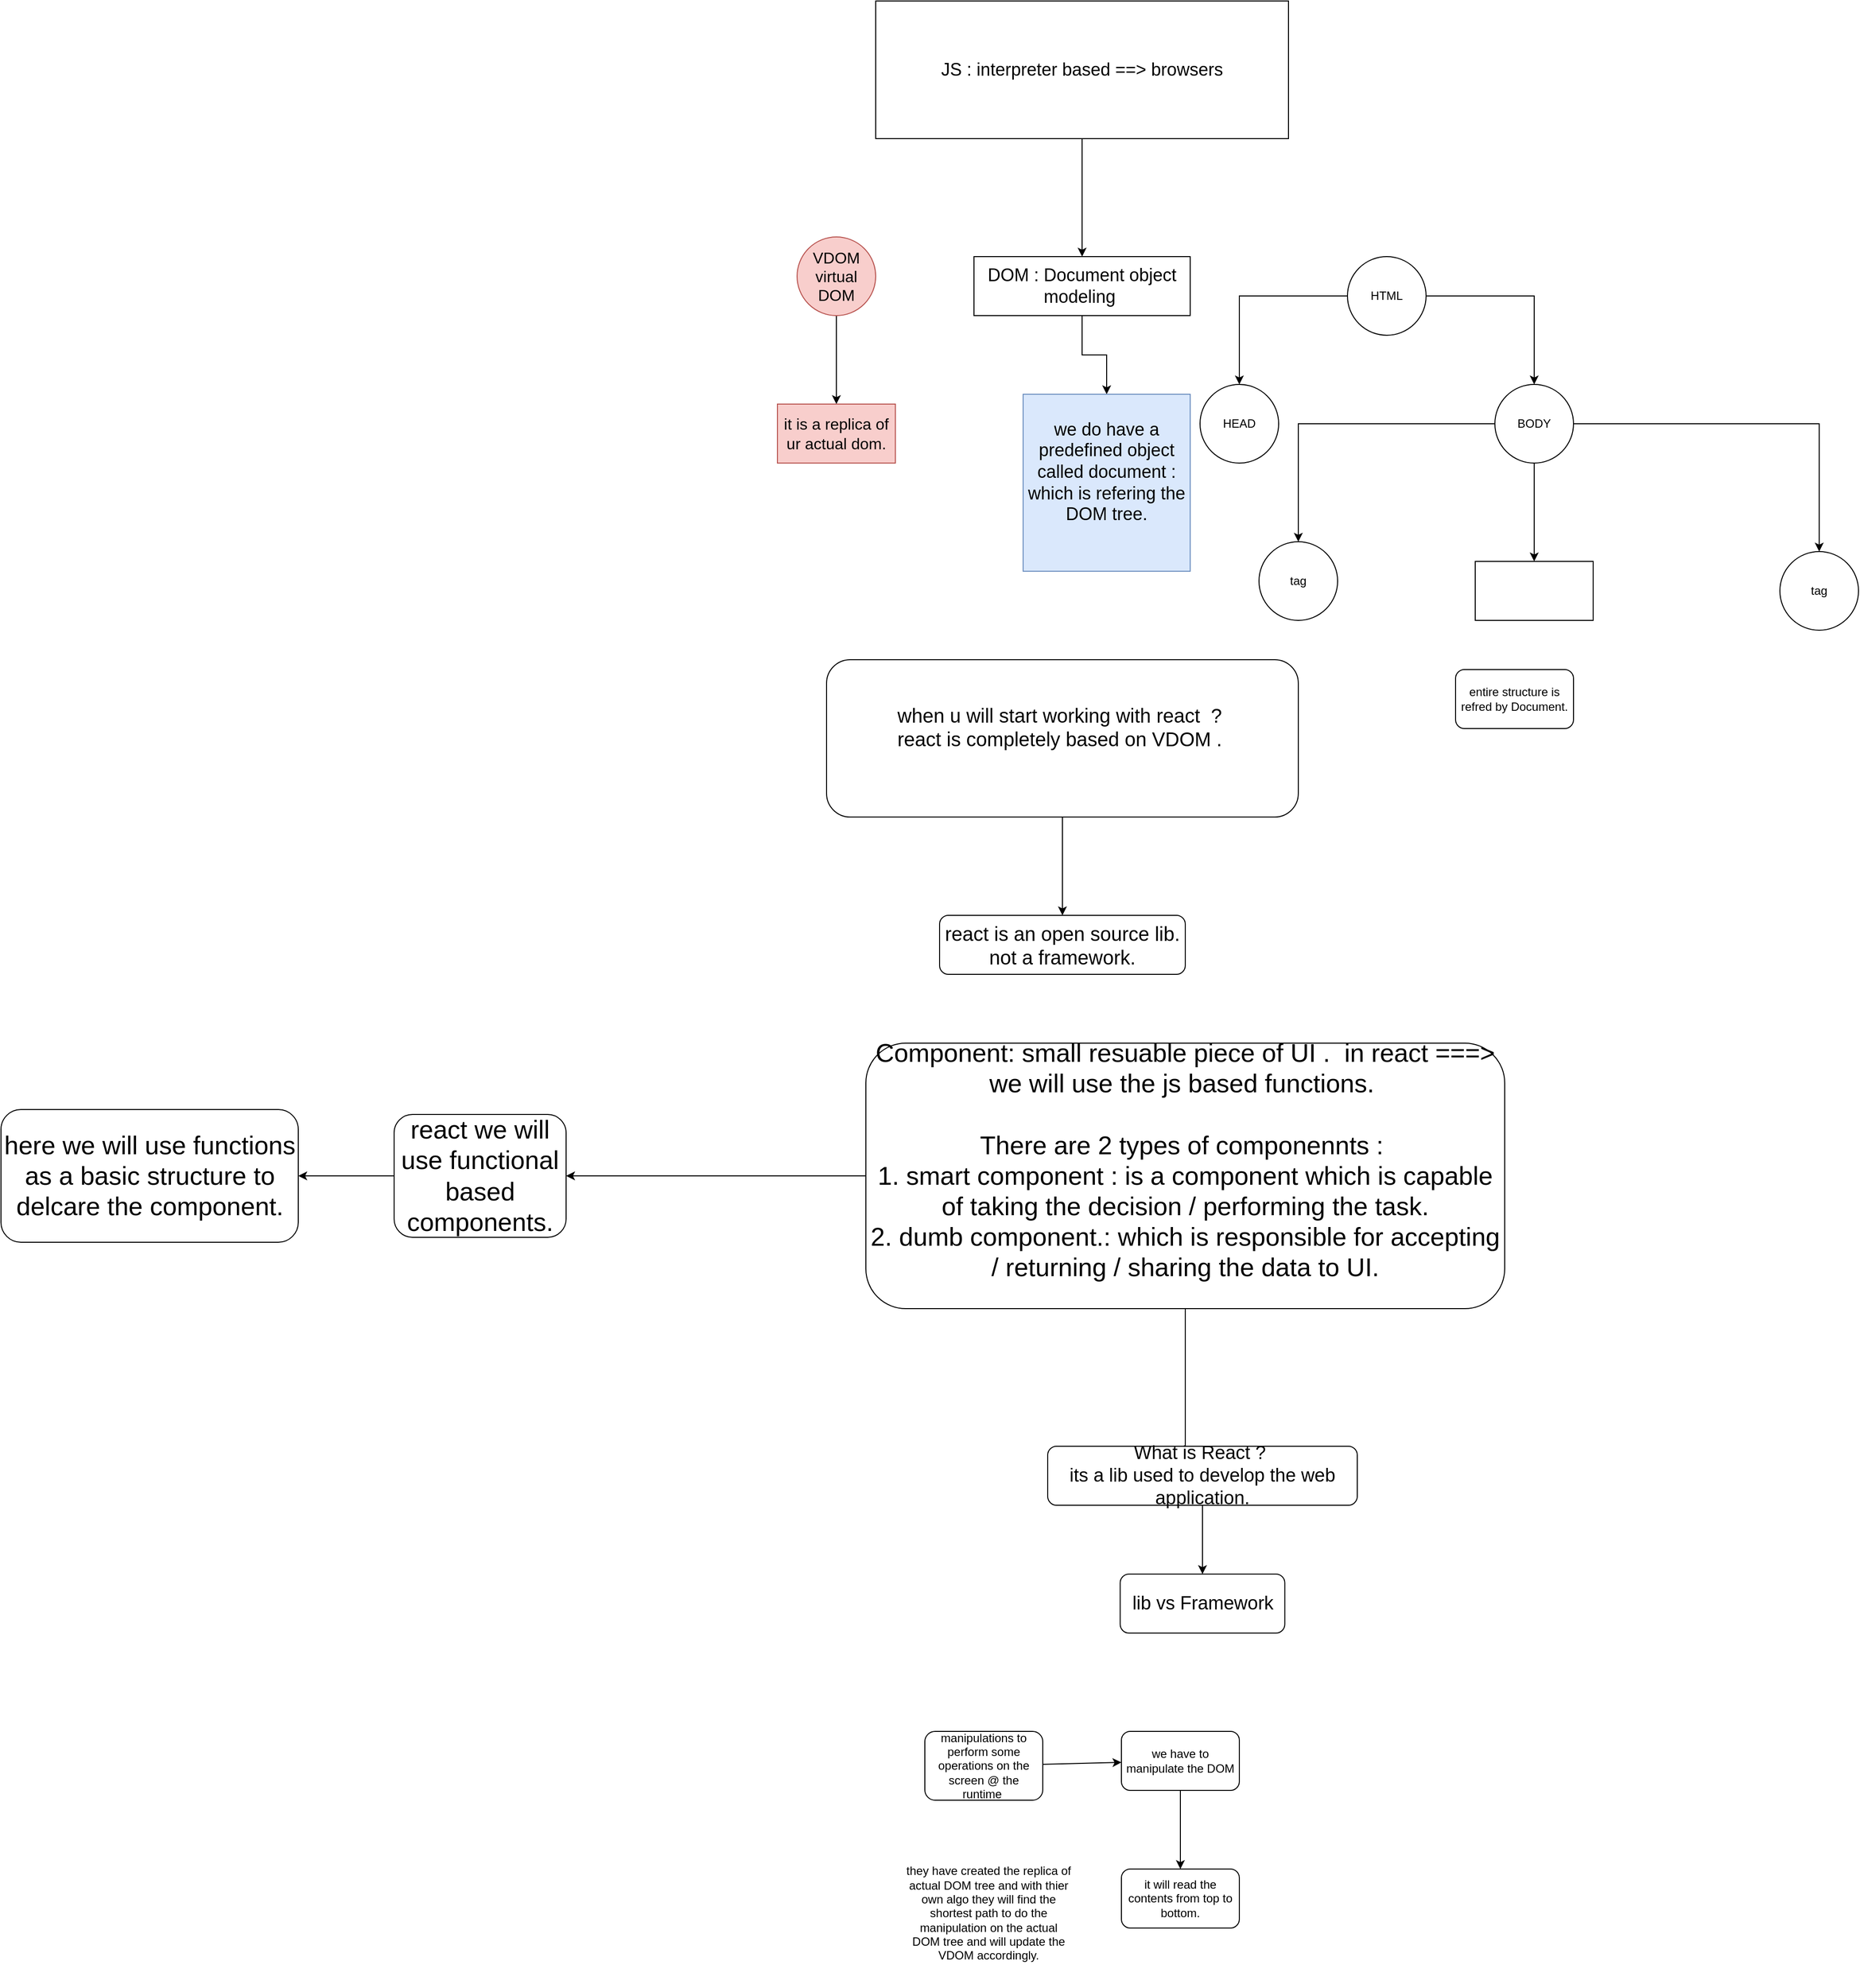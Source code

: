 <mxfile pages="10">
    <diagram name="Page-1" id="zz2CMkQjYr381hOcUtvI">
        <mxGraphModel dx="1492" dy="278" grid="1" gridSize="10" guides="1" tooltips="1" connect="1" arrows="1" fold="1" page="1" pageScale="1" pageWidth="850" pageHeight="1100" math="0" shadow="0">
            <root>
                <mxCell id="0"/>
                <mxCell id="1" parent="0"/>
                <mxCell id="1gcYLamHcx30_rit0yuW-3" value="" style="edgeStyle=orthogonalEdgeStyle;rounded=0;orthogonalLoop=1;jettySize=auto;html=1;" parent="1" source="1gcYLamHcx30_rit0yuW-1" target="1gcYLamHcx30_rit0yuW-2" edge="1">
                    <mxGeometry relative="1" as="geometry"/>
                </mxCell>
                <mxCell id="1gcYLamHcx30_rit0yuW-1" value="JS : interpreter based ==&amp;gt; browsers" style="rounded=0;whiteSpace=wrap;html=1;fontSize=18;" parent="1" vertex="1">
                    <mxGeometry x="110" y="70" width="420" height="140" as="geometry"/>
                </mxCell>
                <mxCell id="1gcYLamHcx30_rit0yuW-18" value="" style="edgeStyle=orthogonalEdgeStyle;rounded=0;orthogonalLoop=1;jettySize=auto;html=1;" parent="1" source="1gcYLamHcx30_rit0yuW-2" target="1gcYLamHcx30_rit0yuW-17" edge="1">
                    <mxGeometry relative="1" as="geometry"/>
                </mxCell>
                <mxCell id="1gcYLamHcx30_rit0yuW-2" value="DOM : Document object modeling&amp;nbsp;" style="whiteSpace=wrap;html=1;fontSize=18;rounded=0;" parent="1" vertex="1">
                    <mxGeometry x="210" y="330" width="220" height="60" as="geometry"/>
                </mxCell>
                <mxCell id="1gcYLamHcx30_rit0yuW-6" value="" style="edgeStyle=orthogonalEdgeStyle;rounded=0;orthogonalLoop=1;jettySize=auto;html=1;" parent="1" source="1gcYLamHcx30_rit0yuW-4" target="1gcYLamHcx30_rit0yuW-5" edge="1">
                    <mxGeometry relative="1" as="geometry"/>
                </mxCell>
                <mxCell id="1gcYLamHcx30_rit0yuW-8" value="" style="edgeStyle=orthogonalEdgeStyle;rounded=0;orthogonalLoop=1;jettySize=auto;html=1;" parent="1" source="1gcYLamHcx30_rit0yuW-4" target="1gcYLamHcx30_rit0yuW-7" edge="1">
                    <mxGeometry relative="1" as="geometry"/>
                </mxCell>
                <mxCell id="1gcYLamHcx30_rit0yuW-4" value="HTML" style="ellipse;whiteSpace=wrap;html=1;aspect=fixed;" parent="1" vertex="1">
                    <mxGeometry x="590" y="330" width="80" height="80" as="geometry"/>
                </mxCell>
                <mxCell id="1gcYLamHcx30_rit0yuW-5" value="HEAD" style="ellipse;whiteSpace=wrap;html=1;aspect=fixed;" parent="1" vertex="1">
                    <mxGeometry x="440" y="460" width="80" height="80" as="geometry"/>
                </mxCell>
                <mxCell id="1gcYLamHcx30_rit0yuW-12" value="" style="edgeStyle=orthogonalEdgeStyle;rounded=0;orthogonalLoop=1;jettySize=auto;html=1;" parent="1" source="1gcYLamHcx30_rit0yuW-7" target="1gcYLamHcx30_rit0yuW-11" edge="1">
                    <mxGeometry relative="1" as="geometry"/>
                </mxCell>
                <mxCell id="1gcYLamHcx30_rit0yuW-14" value="" style="edgeStyle=orthogonalEdgeStyle;rounded=0;orthogonalLoop=1;jettySize=auto;html=1;" parent="1" source="1gcYLamHcx30_rit0yuW-7" target="1gcYLamHcx30_rit0yuW-13" edge="1">
                    <mxGeometry relative="1" as="geometry"/>
                </mxCell>
                <mxCell id="1gcYLamHcx30_rit0yuW-16" value="" style="edgeStyle=orthogonalEdgeStyle;rounded=0;orthogonalLoop=1;jettySize=auto;html=1;" parent="1" source="1gcYLamHcx30_rit0yuW-7" target="1gcYLamHcx30_rit0yuW-15" edge="1">
                    <mxGeometry relative="1" as="geometry"/>
                </mxCell>
                <mxCell id="1gcYLamHcx30_rit0yuW-7" value="BODY" style="ellipse;whiteSpace=wrap;html=1;aspect=fixed;" parent="1" vertex="1">
                    <mxGeometry x="740" y="460" width="80" height="80" as="geometry"/>
                </mxCell>
                <mxCell id="1gcYLamHcx30_rit0yuW-11" value="tag" style="ellipse;whiteSpace=wrap;html=1;aspect=fixed;" parent="1" vertex="1">
                    <mxGeometry x="500" y="620" width="80" height="80" as="geometry"/>
                </mxCell>
                <mxCell id="1gcYLamHcx30_rit0yuW-13" value="" style="whiteSpace=wrap;html=1;" parent="1" vertex="1">
                    <mxGeometry x="720" y="640" width="120" height="60" as="geometry"/>
                </mxCell>
                <mxCell id="1gcYLamHcx30_rit0yuW-15" value="tag" style="ellipse;whiteSpace=wrap;html=1;aspect=fixed;" parent="1" vertex="1">
                    <mxGeometry x="1030" y="630" width="80" height="80" as="geometry"/>
                </mxCell>
                <mxCell id="1gcYLamHcx30_rit0yuW-17" value="we do have a predefined object called document : which is refering the DOM tree.&lt;div&gt;&lt;br&gt;&lt;/div&gt;" style="whiteSpace=wrap;html=1;fontSize=18;rounded=0;fillColor=#dae8fc;strokeColor=#6c8ebf;" parent="1" vertex="1">
                    <mxGeometry x="260" y="470" width="170" height="180" as="geometry"/>
                </mxCell>
                <mxCell id="1gcYLamHcx30_rit0yuW-21" value="" style="edgeStyle=orthogonalEdgeStyle;rounded=0;orthogonalLoop=1;jettySize=auto;html=1;" parent="1" source="1gcYLamHcx30_rit0yuW-19" target="1gcYLamHcx30_rit0yuW-20" edge="1">
                    <mxGeometry relative="1" as="geometry"/>
                </mxCell>
                <mxCell id="1gcYLamHcx30_rit0yuW-19" value="VDOM virtual DOM" style="ellipse;whiteSpace=wrap;html=1;aspect=fixed;fillColor=#f8cecc;strokeColor=#b85450;fontSize=16;" parent="1" vertex="1">
                    <mxGeometry x="30" y="310" width="80" height="80" as="geometry"/>
                </mxCell>
                <mxCell id="1gcYLamHcx30_rit0yuW-20" value="it is a replica of ur actual dom." style="whiteSpace=wrap;html=1;fontSize=16;fillColor=#f8cecc;strokeColor=#b85450;" parent="1" vertex="1">
                    <mxGeometry x="10" y="480" width="120" height="60" as="geometry"/>
                </mxCell>
                <mxCell id="1gcYLamHcx30_rit0yuW-24" value="" style="edgeStyle=orthogonalEdgeStyle;rounded=0;orthogonalLoop=1;jettySize=auto;html=1;" parent="1" source="1gcYLamHcx30_rit0yuW-22" target="1gcYLamHcx30_rit0yuW-23" edge="1">
                    <mxGeometry relative="1" as="geometry"/>
                </mxCell>
                <mxCell id="1gcYLamHcx30_rit0yuW-22" value="when u will start working with react&amp;nbsp; ?&amp;nbsp;&lt;div&gt;react is completely based on VDOM .&amp;nbsp;&lt;/div&gt;&lt;div&gt;&lt;br&gt;&lt;/div&gt;" style="rounded=1;whiteSpace=wrap;html=1;fontSize=20;" parent="1" vertex="1">
                    <mxGeometry x="60" y="740" width="480" height="160" as="geometry"/>
                </mxCell>
                <mxCell id="1gcYLamHcx30_rit0yuW-23" value="react is an open source lib. not a framework." style="whiteSpace=wrap;html=1;fontSize=20;rounded=1;" parent="1" vertex="1">
                    <mxGeometry x="175" y="1000" width="250" height="60" as="geometry"/>
                </mxCell>
                <mxCell id="FelpXmiOVIayq6tVp_aa-2" value="" style="edgeStyle=none;html=1;" parent="1" source="1gcYLamHcx30_rit0yuW-25" edge="1">
                    <mxGeometry relative="1" as="geometry">
                        <mxPoint x="425" y="1585" as="targetPoint"/>
                    </mxGeometry>
                </mxCell>
                <mxCell id="ZbLvdTxmEoBdASdLe-_b-2" value="" style="edgeStyle=none;html=1;" parent="1" source="1gcYLamHcx30_rit0yuW-25" target="ZbLvdTxmEoBdASdLe-_b-1" edge="1">
                    <mxGeometry relative="1" as="geometry"/>
                </mxCell>
                <mxCell id="1gcYLamHcx30_rit0yuW-25" value="Component: small resuable piece of UI .&amp;nbsp; in react ===&amp;gt; we will use the js based functions.&amp;nbsp;&lt;div&gt;&lt;br&gt;&lt;/div&gt;&lt;div&gt;There are 2 types of componennts :&amp;nbsp;&lt;/div&gt;&lt;div&gt;1. smart component : is a component which is capable of taking the decision / performing the task.&lt;/div&gt;&lt;div&gt;2. dumb component.: which is responsible for accepting / returning / sharing the data to UI.&lt;/div&gt;&lt;div&gt;&lt;br&gt;&lt;/div&gt;" style="rounded=1;whiteSpace=wrap;html=1;fontSize=26;" parent="1" vertex="1">
                    <mxGeometry x="100" y="1130" width="650" height="270" as="geometry"/>
                </mxCell>
                <mxCell id="3G3aDUGVvVMLmLG8TW9a-1" value="entire structure is refred by Document." style="rounded=1;whiteSpace=wrap;html=1;" parent="1" vertex="1">
                    <mxGeometry x="700" y="750" width="120" height="60" as="geometry"/>
                </mxCell>
                <mxCell id="3G3aDUGVvVMLmLG8TW9a-4" value="" style="edgeStyle=none;html=1;" parent="1" source="3G3aDUGVvVMLmLG8TW9a-2" target="3G3aDUGVvVMLmLG8TW9a-3" edge="1">
                    <mxGeometry relative="1" as="geometry"/>
                </mxCell>
                <mxCell id="3G3aDUGVvVMLmLG8TW9a-2" value="What is React ?&amp;nbsp;&lt;div&gt;its a lib used to develop the web application.&lt;/div&gt;" style="rounded=1;whiteSpace=wrap;html=1;fontSize=19;" parent="1" vertex="1">
                    <mxGeometry x="285" y="1540" width="315" height="60" as="geometry"/>
                </mxCell>
                <mxCell id="3G3aDUGVvVMLmLG8TW9a-3" value="lib vs Framework" style="whiteSpace=wrap;html=1;fontSize=19;rounded=1;" parent="1" vertex="1">
                    <mxGeometry x="358.75" y="1670" width="167.5" height="60" as="geometry"/>
                </mxCell>
                <mxCell id="3G3aDUGVvVMLmLG8TW9a-7" value="" style="edgeStyle=none;html=1;" parent="1" source="3G3aDUGVvVMLmLG8TW9a-5" target="3G3aDUGVvVMLmLG8TW9a-6" edge="1">
                    <mxGeometry relative="1" as="geometry"/>
                </mxCell>
                <mxCell id="3G3aDUGVvVMLmLG8TW9a-5" value="manipulations to perform some operations on the screen @ the runtime&amp;nbsp;" style="rounded=1;whiteSpace=wrap;html=1;" parent="1" vertex="1">
                    <mxGeometry x="160" y="1830" width="120" height="70" as="geometry"/>
                </mxCell>
                <mxCell id="3G3aDUGVvVMLmLG8TW9a-9" value="" style="edgeStyle=none;html=1;" parent="1" source="3G3aDUGVvVMLmLG8TW9a-6" target="3G3aDUGVvVMLmLG8TW9a-8" edge="1">
                    <mxGeometry relative="1" as="geometry"/>
                </mxCell>
                <mxCell id="3G3aDUGVvVMLmLG8TW9a-6" value="we have to manipulate the DOM" style="whiteSpace=wrap;html=1;rounded=1;" parent="1" vertex="1">
                    <mxGeometry x="360" y="1830" width="120" height="60" as="geometry"/>
                </mxCell>
                <mxCell id="3G3aDUGVvVMLmLG8TW9a-8" value="it will read the contents from top to bottom." style="whiteSpace=wrap;html=1;rounded=1;" parent="1" vertex="1">
                    <mxGeometry x="360" y="1970" width="120" height="60" as="geometry"/>
                </mxCell>
                <mxCell id="3G3aDUGVvVMLmLG8TW9a-10" value="they have created the replica of actual DOM tree and with thier own algo they will find the shortest path to do the manipulation on the actual DOM tree and will update the VDOM accordingly." style="text;html=1;align=center;verticalAlign=middle;whiteSpace=wrap;rounded=0;" parent="1" vertex="1">
                    <mxGeometry x="140" y="1940" width="170" height="150" as="geometry"/>
                </mxCell>
                <mxCell id="ZbLvdTxmEoBdASdLe-_b-4" value="" style="edgeStyle=none;html=1;" parent="1" source="ZbLvdTxmEoBdASdLe-_b-1" target="ZbLvdTxmEoBdASdLe-_b-3" edge="1">
                    <mxGeometry relative="1" as="geometry"/>
                </mxCell>
                <mxCell id="ZbLvdTxmEoBdASdLe-_b-1" value="react we will use functional based components." style="whiteSpace=wrap;html=1;fontSize=26;rounded=1;" parent="1" vertex="1">
                    <mxGeometry x="-380" y="1202.5" width="175" height="125" as="geometry"/>
                </mxCell>
                <mxCell id="ZbLvdTxmEoBdASdLe-_b-3" value="here we will use functions as a basic structure to delcare the component." style="whiteSpace=wrap;html=1;fontSize=26;rounded=1;" parent="1" vertex="1">
                    <mxGeometry x="-780" y="1197.5" width="302.5" height="135" as="geometry"/>
                </mxCell>
            </root>
        </mxGraphModel>
    </diagram>
    <diagram id="rr6dWftHYUgawh2LXN-k" name="Page-2">
        <mxGraphModel dx="1493" dy="292" grid="1" gridSize="10" guides="1" tooltips="1" connect="1" arrows="1" fold="1" page="1" pageScale="1" pageWidth="850" pageHeight="1100" math="0" shadow="0">
            <root>
                <mxCell id="0"/>
                <mxCell id="1" parent="0"/>
                <mxCell id="zTZlSgEMjeJYer07fA5H-1" value="" style="rounded=1;whiteSpace=wrap;html=1;" parent="1" vertex="1">
                    <mxGeometry x="160" y="50" width="640" height="800" as="geometry"/>
                </mxCell>
                <mxCell id="zTZlSgEMjeJYer07fA5H-2" value="react project" style="sketch=0;pointerEvents=1;shadow=0;dashed=0;html=1;strokeColor=none;fillColor=#005F4B;labelPosition=center;verticalLabelPosition=bottom;verticalAlign=top;align=center;outlineConnect=0;shape=mxgraph.veeam2.folder;fontSize=19;" parent="1" vertex="1">
                    <mxGeometry x="270" y="100" width="60" height="30" as="geometry"/>
                </mxCell>
                <mxCell id="zTZlSgEMjeJYer07fA5H-3" value="module :&amp;nbsp; don&#39;t have module concept . we will consider module is nothing but a logical separation of our project for our convinience ." style="text;html=1;align=center;verticalAlign=middle;whiteSpace=wrap;rounded=0;fontSize=23;fillColor=#f8cecc;strokeColor=#b85450;fontStyle=1" parent="1" vertex="1">
                    <mxGeometry x="-180" y="120" width="300" height="180" as="geometry"/>
                </mxCell>
                <mxCell id="zTZlSgEMjeJYer07fA5H-17" value="" style="edgeStyle=orthogonalEdgeStyle;rounded=0;orthogonalLoop=1;jettySize=auto;html=1;" parent="1" source="zTZlSgEMjeJYer07fA5H-4" target="zTZlSgEMjeJYer07fA5H-5" edge="1">
                    <mxGeometry relative="1" as="geometry"/>
                </mxCell>
                <mxCell id="zTZlSgEMjeJYer07fA5H-4" value="core&lt;div&gt;&lt;br&gt;&lt;/div&gt;" style="sketch=0;pointerEvents=1;shadow=0;dashed=0;html=1;strokeColor=none;fillColor=#005F4B;labelPosition=center;verticalLabelPosition=bottom;verticalAlign=top;align=center;outlineConnect=0;shape=mxgraph.veeam2.folder;fontSize=19;" parent="1" vertex="1">
                    <mxGeometry x="310" y="180" width="40" height="30" as="geometry"/>
                </mxCell>
                <mxCell id="zTZlSgEMjeJYer07fA5H-5" value="&lt;div&gt;auth&lt;/div&gt;" style="sketch=0;pointerEvents=1;shadow=0;dashed=0;html=1;strokeColor=none;fillColor=#005F4B;labelPosition=center;verticalLabelPosition=bottom;verticalAlign=top;align=center;outlineConnect=0;shape=mxgraph.veeam2.folder;fontSize=19;" parent="1" vertex="1">
                    <mxGeometry x="310" y="270" width="40" height="30" as="geometry"/>
                </mxCell>
                <mxCell id="zTZlSgEMjeJYer07fA5H-6" value="&lt;div&gt;dashboard&lt;/div&gt;" style="sketch=0;pointerEvents=1;shadow=0;dashed=0;html=1;strokeColor=none;fillColor=#005F4B;labelPosition=center;verticalLabelPosition=bottom;verticalAlign=top;align=center;outlineConnect=0;shape=mxgraph.veeam2.folder;fontSize=19;" parent="1" vertex="1">
                    <mxGeometry x="310" y="370" width="40" height="30" as="geometry"/>
                </mxCell>
                <mxCell id="zTZlSgEMjeJYer07fA5H-7" value="&lt;div&gt;profile&lt;/div&gt;" style="sketch=0;pointerEvents=1;shadow=0;dashed=0;html=1;strokeColor=none;fillColor=#005F4B;labelPosition=center;verticalLabelPosition=bottom;verticalAlign=top;align=center;outlineConnect=0;shape=mxgraph.veeam2.folder;fontSize=19;" parent="1" vertex="1">
                    <mxGeometry x="310" y="470" width="40" height="30" as="geometry"/>
                </mxCell>
                <mxCell id="zTZlSgEMjeJYer07fA5H-8" value="&lt;div&gt;posts&lt;/div&gt;&lt;div&gt;&lt;br&gt;&lt;/div&gt;" style="sketch=0;pointerEvents=1;shadow=0;dashed=0;html=1;strokeColor=none;fillColor=#005F4B;labelPosition=center;verticalLabelPosition=bottom;verticalAlign=top;align=center;outlineConnect=0;shape=mxgraph.veeam2.folder;fontSize=19;" parent="1" vertex="1">
                    <mxGeometry x="310" y="570" width="40" height="30" as="geometry"/>
                </mxCell>
                <mxCell id="zTZlSgEMjeJYer07fA5H-9" value="comments" style="sketch=0;pointerEvents=1;shadow=0;dashed=0;html=1;strokeColor=none;fillColor=#005F4B;labelPosition=center;verticalLabelPosition=bottom;verticalAlign=top;align=center;outlineConnect=0;shape=mxgraph.veeam2.folder;fontSize=19;" parent="1" vertex="1">
                    <mxGeometry x="310" y="660" width="40" height="30" as="geometry"/>
                </mxCell>
                <mxCell id="zTZlSgEMjeJYer07fA5H-10" value="utils" style="sketch=0;pointerEvents=1;shadow=0;dashed=0;html=1;strokeColor=none;fillColor=#005F4B;labelPosition=center;verticalLabelPosition=bottom;verticalAlign=top;align=center;outlineConnect=0;shape=mxgraph.veeam2.folder;fontSize=19;" parent="1" vertex="1">
                    <mxGeometry x="310" y="760" width="40" height="30" as="geometry"/>
                </mxCell>
                <mxCell id="zTZlSgEMjeJYer07fA5H-11" value="core is going to hold components ,features , which are required commonly to our application." style="text;html=1;align=center;verticalAlign=middle;whiteSpace=wrap;rounded=0;fontSize=20;fillColor=#f5f5f5;fontColor=#333333;strokeColor=#666666;" parent="1" vertex="1">
                    <mxGeometry x="370" y="170" width="375" height="70" as="geometry"/>
                </mxCell>
                <mxCell id="zTZlSgEMjeJYer07fA5H-12" value="auth : auth related components , services(rest calls ) , redux stuff for auth, common functionality for auth like utils" style="text;html=1;align=center;verticalAlign=middle;whiteSpace=wrap;rounded=0;fontSize=20;fillColor=#dae8fc;strokeColor=#6c8ebf;" parent="1" vertex="1">
                    <mxGeometry x="370" y="270" width="375" height="70" as="geometry"/>
                </mxCell>
                <mxCell id="zTZlSgEMjeJYer07fA5H-13" value="dashboard : components, rest calls,&amp;nbsp;" style="text;html=1;align=center;verticalAlign=middle;whiteSpace=wrap;rounded=0;fontSize=20;fillColor=#ffe6cc;strokeColor=#d79b00;" parent="1" vertex="1">
                    <mxGeometry x="390" y="370" width="375" height="70" as="geometry"/>
                </mxCell>
                <mxCell id="zTZlSgEMjeJYer07fA5H-14" value="profile related&amp;nbsp; ;components , redux ,&amp;nbsp;" style="text;html=1;align=center;verticalAlign=middle;whiteSpace=wrap;rounded=0;fontSize=20;fillColor=#fff2cc;strokeColor=#d6b656;" parent="1" vertex="1">
                    <mxGeometry x="390" y="470" width="375" height="70" as="geometry"/>
                </mxCell>
                <mxCell id="zTZlSgEMjeJYer07fA5H-15" value="" style="rounded=1;whiteSpace=wrap;html=1;" parent="1" vertex="1">
                    <mxGeometry x="-410" y="330" width="530" height="740" as="geometry"/>
                </mxCell>
                <mxCell id="zTZlSgEMjeJYer07fA5H-18" value="&lt;div&gt;auth&lt;/div&gt;" style="sketch=0;pointerEvents=1;shadow=0;dashed=0;html=1;strokeColor=none;fillColor=#005F4B;labelPosition=center;verticalLabelPosition=bottom;verticalAlign=top;align=center;outlineConnect=0;shape=mxgraph.veeam2.folder;fontSize=19;" parent="1" vertex="1">
                    <mxGeometry x="-340" y="370" width="40" height="30" as="geometry"/>
                </mxCell>
                <mxCell id="zTZlSgEMjeJYer07fA5H-33" style="edgeStyle=orthogonalEdgeStyle;rounded=0;orthogonalLoop=1;jettySize=auto;html=1;" parent="1" source="zTZlSgEMjeJYer07fA5H-19" target="zTZlSgEMjeJYer07fA5H-23" edge="1">
                    <mxGeometry relative="1" as="geometry"/>
                </mxCell>
                <mxCell id="zTZlSgEMjeJYer07fA5H-19" value="types" style="sketch=0;pointerEvents=1;shadow=0;dashed=0;html=1;strokeColor=none;fillColor=#005F4B;labelPosition=center;verticalLabelPosition=bottom;verticalAlign=top;align=center;outlineConnect=0;shape=mxgraph.veeam2.folder;fontSize=19;" parent="1" vertex="1">
                    <mxGeometry x="-165" y="700" width="40" height="30" as="geometry"/>
                </mxCell>
                <mxCell id="zTZlSgEMjeJYer07fA5H-34" style="edgeStyle=orthogonalEdgeStyle;rounded=0;orthogonalLoop=1;jettySize=auto;html=1;" parent="1" source="zTZlSgEMjeJYer07fA5H-20" target="zTZlSgEMjeJYer07fA5H-24" edge="1">
                    <mxGeometry relative="1" as="geometry"/>
                </mxCell>
                <mxCell id="zTZlSgEMjeJYer07fA5H-20" value="&lt;div&gt;purpose&lt;/div&gt;" style="sketch=0;pointerEvents=1;shadow=0;dashed=0;html=1;strokeColor=none;fillColor=#005F4B;labelPosition=center;verticalLabelPosition=bottom;verticalAlign=top;align=center;outlineConnect=0;shape=mxgraph.veeam2.folder;fontSize=19;" parent="1" vertex="1">
                    <mxGeometry x="-165" y="440" width="40" height="30" as="geometry"/>
                </mxCell>
                <mxCell id="zTZlSgEMjeJYer07fA5H-21" value="&lt;div&gt;utils&lt;/div&gt;" style="sketch=0;pointerEvents=1;shadow=0;dashed=0;html=1;strokeColor=none;fillColor=#005F4B;labelPosition=center;verticalLabelPosition=bottom;verticalAlign=top;align=center;outlineConnect=0;shape=mxgraph.veeam2.folder;fontSize=19;" parent="1" vertex="1">
                    <mxGeometry x="-260" y="920" width="40" height="30" as="geometry"/>
                </mxCell>
                <mxCell id="zTZlSgEMjeJYer07fA5H-53" value="" style="edgeStyle=orthogonalEdgeStyle;rounded=0;orthogonalLoop=1;jettySize=auto;html=1;" parent="1" source="zTZlSgEMjeJYer07fA5H-22" target="zTZlSgEMjeJYer07fA5H-21" edge="1">
                    <mxGeometry relative="1" as="geometry"/>
                </mxCell>
                <mxCell id="zTZlSgEMjeJYer07fA5H-22" value="&lt;div&gt;router&lt;/div&gt;" style="sketch=0;pointerEvents=1;shadow=0;dashed=0;html=1;strokeColor=none;fillColor=#005F4B;labelPosition=center;verticalLabelPosition=bottom;verticalAlign=top;align=center;outlineConnect=0;shape=mxgraph.veeam2.folder;fontSize=19;" parent="1" vertex="1">
                    <mxGeometry x="-260" y="810" width="40" height="30" as="geometry"/>
                </mxCell>
                <mxCell id="zTZlSgEMjeJYer07fA5H-23" value="&lt;div&gt;redux&lt;/div&gt;" style="sketch=0;pointerEvents=1;shadow=0;dashed=0;html=1;strokeColor=none;fillColor=#005F4B;labelPosition=center;verticalLabelPosition=bottom;verticalAlign=top;align=center;outlineConnect=0;shape=mxgraph.veeam2.folder;fontSize=19;" parent="1" vertex="1">
                    <mxGeometry x="-260" y="500" width="40" height="30" as="geometry"/>
                </mxCell>
                <mxCell id="zTZlSgEMjeJYer07fA5H-24" value="&lt;div&gt;components&lt;/div&gt;" style="sketch=0;pointerEvents=1;shadow=0;dashed=0;html=1;strokeColor=none;fillColor=#005F4B;labelPosition=center;verticalLabelPosition=bottom;verticalAlign=top;align=center;outlineConnect=0;shape=mxgraph.veeam2.folder;fontSize=19;" parent="1" vertex="1">
                    <mxGeometry x="-260" y="410" width="40" height="30" as="geometry"/>
                </mxCell>
                <mxCell id="zTZlSgEMjeJYer07fA5H-26" value="" style="verticalLabelPosition=bottom;html=1;verticalAlign=top;align=center;strokeColor=none;fillColor=#00BEF2;shape=mxgraph.azure.script_file;pointerEvents=1;" parent="1" vertex="1">
                    <mxGeometry x="-70" y="440" width="47.5" height="50" as="geometry"/>
                </mxCell>
                <mxCell id="zTZlSgEMjeJYer07fA5H-32" style="edgeStyle=orthogonalEdgeStyle;rounded=0;orthogonalLoop=1;jettySize=auto;html=1;" parent="1" source="zTZlSgEMjeJYer07fA5H-27" target="zTZlSgEMjeJYer07fA5H-23" edge="1">
                    <mxGeometry relative="1" as="geometry"/>
                </mxCell>
                <mxCell id="zTZlSgEMjeJYer07fA5H-36" value="" style="edgeStyle=orthogonalEdgeStyle;rounded=0;orthogonalLoop=1;jettySize=auto;html=1;" parent="1" source="zTZlSgEMjeJYer07fA5H-27" target="zTZlSgEMjeJYer07fA5H-19" edge="1">
                    <mxGeometry relative="1" as="geometry"/>
                </mxCell>
                <mxCell id="zTZlSgEMjeJYer07fA5H-27" value="&lt;div&gt;reducers&lt;/div&gt;" style="sketch=0;pointerEvents=1;shadow=0;dashed=0;html=1;strokeColor=none;fillColor=#005F4B;labelPosition=center;verticalLabelPosition=bottom;verticalAlign=top;align=center;outlineConnect=0;shape=mxgraph.veeam2.folder;fontSize=19;" parent="1" vertex="1">
                    <mxGeometry x="-165" y="620" width="40" height="30" as="geometry"/>
                </mxCell>
                <mxCell id="zTZlSgEMjeJYer07fA5H-31" style="edgeStyle=orthogonalEdgeStyle;rounded=0;orthogonalLoop=1;jettySize=auto;html=1;" parent="1" source="zTZlSgEMjeJYer07fA5H-28" target="zTZlSgEMjeJYer07fA5H-23" edge="1">
                    <mxGeometry relative="1" as="geometry"/>
                </mxCell>
                <mxCell id="zTZlSgEMjeJYer07fA5H-35" value="" style="edgeStyle=orthogonalEdgeStyle;rounded=0;orthogonalLoop=1;jettySize=auto;html=1;" parent="1" source="zTZlSgEMjeJYer07fA5H-28" target="zTZlSgEMjeJYer07fA5H-27" edge="1">
                    <mxGeometry relative="1" as="geometry"/>
                </mxCell>
                <mxCell id="zTZlSgEMjeJYer07fA5H-28" value="&lt;div&gt;actions&lt;/div&gt;" style="sketch=0;pointerEvents=1;shadow=0;dashed=0;html=1;strokeColor=none;fillColor=#005F4B;labelPosition=center;verticalLabelPosition=bottom;verticalAlign=top;align=center;outlineConnect=0;shape=mxgraph.veeam2.folder;fontSize=19;" parent="1" vertex="1">
                    <mxGeometry x="-165" y="540" width="40" height="30" as="geometry"/>
                </mxCell>
                <mxCell id="zTZlSgEMjeJYer07fA5H-37" value="we will have the runtime loading / dynamic loading for the components for auth module ." style="text;html=1;align=center;verticalAlign=middle;whiteSpace=wrap;rounded=0;fontSize=20;fillColor=#e1d5e7;strokeColor=#9673a6;" parent="1" vertex="1">
                    <mxGeometry x="-190" y="810" width="300" height="70" as="geometry"/>
                </mxCell>
                <mxCell id="zTZlSgEMjeJYer07fA5H-45" value="" style="edgeStyle=orthogonalEdgeStyle;rounded=0;orthogonalLoop=1;jettySize=auto;html=1;" parent="1" source="zTZlSgEMjeJYer07fA5H-38" target="zTZlSgEMjeJYer07fA5H-42" edge="1">
                    <mxGeometry relative="1" as="geometry"/>
                </mxCell>
                <mxCell id="zTZlSgEMjeJYer07fA5H-38" value="redux from auth" style="rounded=1;whiteSpace=wrap;html=1;" parent="1" vertex="1">
                    <mxGeometry x="-150" y="1220" width="120" height="60" as="geometry"/>
                </mxCell>
                <mxCell id="zTZlSgEMjeJYer07fA5H-39" value="" style="rounded=1;whiteSpace=wrap;html=1;" parent="1" vertex="1">
                    <mxGeometry x="95" y="1710" width="435" height="100" as="geometry"/>
                </mxCell>
                <mxCell id="zTZlSgEMjeJYer07fA5H-46" style="edgeStyle=orthogonalEdgeStyle;rounded=0;orthogonalLoop=1;jettySize=auto;html=1;entryX=0;entryY=0.5;entryDx=0;entryDy=0;" parent="1" source="zTZlSgEMjeJYer07fA5H-40" target="zTZlSgEMjeJYer07fA5H-42" edge="1">
                    <mxGeometry relative="1" as="geometry"/>
                </mxCell>
                <mxCell id="zTZlSgEMjeJYer07fA5H-40" value="redux from profile&amp;nbsp;" style="rounded=1;whiteSpace=wrap;html=1;" parent="1" vertex="1">
                    <mxGeometry x="-380" y="1280" width="120" height="60" as="geometry"/>
                </mxCell>
                <mxCell id="zTZlSgEMjeJYer07fA5H-47" style="edgeStyle=orthogonalEdgeStyle;rounded=0;orthogonalLoop=1;jettySize=auto;html=1;" parent="1" source="zTZlSgEMjeJYer07fA5H-41" edge="1">
                    <mxGeometry relative="1" as="geometry">
                        <mxPoint x="-30" y="1350" as="targetPoint"/>
                    </mxGeometry>
                </mxCell>
                <mxCell id="zTZlSgEMjeJYer07fA5H-41" value="redux from core" style="rounded=1;whiteSpace=wrap;html=1;" parent="1" vertex="1">
                    <mxGeometry x="70" y="1290" width="120" height="60" as="geometry"/>
                </mxCell>
                <mxCell id="zTZlSgEMjeJYer07fA5H-42" value="redux ( under src)" style="rounded=1;whiteSpace=wrap;html=1;" parent="1" vertex="1">
                    <mxGeometry x="-160" y="1320" width="120" height="60" as="geometry"/>
                </mxCell>
                <mxCell id="zTZlSgEMjeJYer07fA5H-48" value="" style="rounded=1;whiteSpace=wrap;html=1;" parent="1" vertex="1">
                    <mxGeometry x="70" y="1520" width="530" height="540" as="geometry"/>
                </mxCell>
                <mxCell id="zTZlSgEMjeJYer07fA5H-49" value="Header(fixed position wise) but will render the content dynamically depending on the req." style="rounded=1;whiteSpace=wrap;html=1;fontSize=24;" parent="1" vertex="1">
                    <mxGeometry x="103" y="1560" width="470" height="100" as="geometry"/>
                </mxCell>
                <mxCell id="zTZlSgEMjeJYer07fA5H-50" value="HomePage" style="text;html=1;align=center;verticalAlign=middle;whiteSpace=wrap;rounded=0;fontSize=25;" parent="1" vertex="1">
                    <mxGeometry x="-170" y="1610" width="170" height="50" as="geometry"/>
                </mxCell>
                <mxCell id="zTZlSgEMjeJYer07fA5H-51" value="Footer" style="rounded=1;whiteSpace=wrap;html=1;fontSize=22;" parent="1" vertex="1">
                    <mxGeometry x="95" y="1940" width="470" height="100" as="geometry"/>
                </mxCell>
                <mxCell id="zTZlSgEMjeJYer07fA5H-52" value="Landing(dynamically)&amp;nbsp;" style="rounded=1;whiteSpace=wrap;html=1;fontSize=26;" parent="1" vertex="1">
                    <mxGeometry x="95" y="1720" width="470" height="120" as="geometry"/>
                </mxCell>
                <mxCell id="zTZlSgEMjeJYer07fA5H-56" value="" style="edgeStyle=orthogonalEdgeStyle;rounded=0;orthogonalLoop=1;jettySize=auto;html=1;" parent="1" source="zTZlSgEMjeJYer07fA5H-54" target="zTZlSgEMjeJYer07fA5H-55" edge="1">
                    <mxGeometry relative="1" as="geometry"/>
                </mxCell>
                <mxCell id="zTZlSgEMjeJYer07fA5H-58" value="" style="edgeStyle=orthogonalEdgeStyle;rounded=0;orthogonalLoop=1;jettySize=auto;html=1;" parent="1" source="zTZlSgEMjeJYer07fA5H-54" target="zTZlSgEMjeJYer07fA5H-57" edge="1">
                    <mxGeometry relative="1" as="geometry"/>
                </mxCell>
                <mxCell id="zTZlSgEMjeJYer07fA5H-54" value="Router : we need a lib called react-router-dom" style="rounded=1;whiteSpace=wrap;html=1;fontSize=21;fillColor=#1ba1e2;fontColor=#ffffff;strokeColor=#006EAF;" parent="1" vertex="1">
                    <mxGeometry x="-260" y="1700" width="230" height="120" as="geometry"/>
                </mxCell>
                <mxCell id="zTZlSgEMjeJYer07fA5H-55" value="1. SPA" style="whiteSpace=wrap;html=1;fontSize=21;fillColor=#1ba1e2;strokeColor=#006EAF;fontColor=#ffffff;rounded=1;" parent="1" vertex="1">
                    <mxGeometry x="-205" y="1930" width="120" height="60" as="geometry"/>
                </mxCell>
                <mxCell id="zTZlSgEMjeJYer07fA5H-60" value="" style="edgeStyle=orthogonalEdgeStyle;rounded=0;orthogonalLoop=1;jettySize=auto;html=1;" parent="1" source="zTZlSgEMjeJYer07fA5H-57" target="zTZlSgEMjeJYer07fA5H-59" edge="1">
                    <mxGeometry relative="1" as="geometry"/>
                </mxCell>
                <mxCell id="zTZlSgEMjeJYer07fA5H-57" value="react-router&amp;nbsp;&lt;div&gt;why. DOM?&lt;/div&gt;" style="whiteSpace=wrap;html=1;fontSize=21;fillColor=#1ba1e2;strokeColor=#006EAF;fontColor=#ffffff;rounded=1;" parent="1" vertex="1">
                    <mxGeometry x="-540" y="1730" width="145" height="60" as="geometry"/>
                </mxCell>
                <mxCell id="zTZlSgEMjeJYer07fA5H-59" value="react-router-dom is the official routing lib for react app that runs in the browser(DOM)" style="whiteSpace=wrap;html=1;fontSize=21;fillColor=#f0a30a;strokeColor=#BD7000;fontColor=#000000;rounded=1;" parent="1" vertex="1">
                    <mxGeometry x="-581.25" y="1850" width="227.5" height="150" as="geometry"/>
                </mxCell>
            </root>
        </mxGraphModel>
    </diagram>
    <diagram id="Kj-hu-N7HCdK02GjyuVx" name="Page-3">
        <mxGraphModel dx="1979" dy="532" grid="1" gridSize="10" guides="1" tooltips="1" connect="1" arrows="1" fold="1" page="1" pageScale="1" pageWidth="850" pageHeight="1100" math="0" shadow="0">
            <root>
                <mxCell id="0"/>
                <mxCell id="1" parent="0"/>
                <mxCell id="4pygo23Wnhsei0VyJCF3-10" value="" style="edgeStyle=orthogonalEdgeStyle;rounded=0;orthogonalLoop=1;jettySize=auto;html=1;" parent="1" source="4pygo23Wnhsei0VyJCF3-1" target="4pygo23Wnhsei0VyJCF3-9" edge="1">
                    <mxGeometry relative="1" as="geometry"/>
                </mxCell>
                <mxCell id="4pygo23Wnhsei0VyJCF3-1" value="1. we must collect the form data&lt;div&gt;2. we mst print the form data.&lt;/div&gt;&lt;div&gt;3. we should perform hte rest call&lt;/div&gt;&lt;div&gt;4. we should handle post rest call part i.e. success or failure.&lt;/div&gt;&lt;div&gt;&lt;br&gt;&lt;/div&gt;" style="rounded=1;whiteSpace=wrap;html=1;fontSize=19;" parent="1" vertex="1">
                    <mxGeometry x="120" y="330" width="570" height="240" as="geometry"/>
                </mxCell>
                <mxCell id="4pygo23Wnhsei0VyJCF3-4" value="" style="edgeStyle=orthogonalEdgeStyle;rounded=0;orthogonalLoop=1;jettySize=auto;html=1;" parent="1" source="4pygo23Wnhsei0VyJCF3-2" target="4pygo23Wnhsei0VyJCF3-3" edge="1">
                    <mxGeometry relative="1" as="geometry"/>
                </mxCell>
                <mxCell id="4pygo23Wnhsei0VyJCF3-2" value="Front End" style="rounded=1;whiteSpace=wrap;html=1;" parent="1" vertex="1">
                    <mxGeometry x="70" y="620" width="120" height="60" as="geometry"/>
                </mxCell>
                <mxCell id="4pygo23Wnhsei0VyJCF3-8" value="" style="edgeStyle=orthogonalEdgeStyle;rounded=0;orthogonalLoop=1;jettySize=auto;html=1;" parent="1" source="4pygo23Wnhsei0VyJCF3-3" target="4pygo23Wnhsei0VyJCF3-7" edge="1">
                    <mxGeometry relative="1" as="geometry"/>
                </mxCell>
                <mxCell id="4pygo23Wnhsei0VyJCF3-3" value="Backend" style="whiteSpace=wrap;html=1;rounded=1;" parent="1" vertex="1">
                    <mxGeometry x="270" y="620" width="120" height="60" as="geometry"/>
                </mxCell>
                <mxCell id="4pygo23Wnhsei0VyJCF3-5" value="" style="shape=cylinder3;whiteSpace=wrap;html=1;boundedLbl=1;backgroundOutline=1;size=15;" parent="1" vertex="1">
                    <mxGeometry x="500" y="610" width="60" height="80" as="geometry"/>
                </mxCell>
                <mxCell id="4pygo23Wnhsei0VyJCF3-6" style="edgeStyle=orthogonalEdgeStyle;rounded=0;orthogonalLoop=1;jettySize=auto;html=1;entryX=0;entryY=0.5;entryDx=0;entryDy=0;entryPerimeter=0;" parent="1" source="4pygo23Wnhsei0VyJCF3-3" target="4pygo23Wnhsei0VyJCF3-5" edge="1">
                    <mxGeometry relative="1" as="geometry"/>
                </mxCell>
                <mxCell id="4pygo23Wnhsei0VyJCF3-7" value="rest apis&amp;nbsp;" style="whiteSpace=wrap;html=1;rounded=1;" parent="1" vertex="1">
                    <mxGeometry x="270" y="760" width="120" height="60" as="geometry"/>
                </mxCell>
                <mxCell id="4pygo23Wnhsei0VyJCF3-9" value="Form handling :&amp;nbsp;&lt;div&gt;1. we have to define the onChange and onsubmit events .&lt;/div&gt;&lt;div&gt;onChange : when there is change in the input&lt;/div&gt;&lt;div&gt;onSubmit : to submit the form.&lt;/div&gt;&lt;div&gt;3. declare the state&lt;/div&gt;&lt;div&gt;4. to capture the updated values we have to use state in onChange.&lt;/div&gt;&lt;div&gt;5. onSUbmit : we will capture the data from state and we will utilize it for our rest call.&lt;/div&gt;" style="whiteSpace=wrap;html=1;fontSize=19;rounded=1;" parent="1" vertex="1">
                    <mxGeometry x="260" y="10" width="390" height="250" as="geometry"/>
                </mxCell>
                <mxCell id="4pygo23Wnhsei0VyJCF3-48" value="" style="edgeStyle=orthogonalEdgeStyle;rounded=0;orthogonalLoop=1;jettySize=auto;html=1;" parent="1" source="4pygo23Wnhsei0VyJCF3-27" target="4pygo23Wnhsei0VyJCF3-47" edge="1">
                    <mxGeometry relative="1" as="geometry"/>
                </mxCell>
                <mxCell id="4pygo23Wnhsei0VyJCF3-27" value="" style="rounded=1;whiteSpace=wrap;html=1;fillColor=#dae8fc;strokeColor=#6c8ebf;" parent="1" vertex="1">
                    <mxGeometry x="80" y="970" width="890" height="770" as="geometry"/>
                </mxCell>
                <mxCell id="4pygo23Wnhsei0VyJCF3-31" value="Email address" style="fillColor=none;strokeColor=none;align=left;fontSize=14;" parent="1" vertex="1">
                    <mxGeometry x="100" y="1110" width="260" height="40" as="geometry"/>
                </mxCell>
                <mxCell id="4pygo23Wnhsei0VyJCF3-32" value="name@example.com" style="html=1;shadow=0;dashed=0;shape=mxgraph.bootstrap.rrect;rSize=5;fillColor=none;strokeColor=#999999;align=left;spacing=15;fontSize=14;fontColor=#6C767D;" parent="1" vertex="1">
                    <mxGeometry width="800" height="30" relative="1" as="geometry">
                        <mxPoint x="100" y="1150" as="offset"/>
                    </mxGeometry>
                </mxCell>
                <mxCell id="4pygo23Wnhsei0VyJCF3-33" value="Example select" style="fillColor=none;strokeColor=none;align=left;fontSize=14;" parent="1" vertex="1">
                    <mxGeometry width="260" height="40" relative="1" as="geometry">
                        <mxPoint x="100" y="1190" as="offset"/>
                    </mxGeometry>
                </mxCell>
                <mxCell id="4pygo23Wnhsei0VyJCF3-34" value="1" style="html=1;shadow=0;dashed=0;shape=mxgraph.bootstrap.rrect;rSize=5;fillColor=none;strokeColor=#999999;align=left;spacing=15;fontSize=14;fontColor=#6C767D;" parent="1" vertex="1">
                    <mxGeometry width="800" height="30" relative="1" as="geometry">
                        <mxPoint x="100" y="1230" as="offset"/>
                    </mxGeometry>
                </mxCell>
                <mxCell id="4pygo23Wnhsei0VyJCF3-35" value="Example multiple select" style="fillColor=none;strokeColor=none;align=left;fontSize=14;" parent="1" vertex="1">
                    <mxGeometry width="260" height="40" relative="1" as="geometry">
                        <mxPoint x="100" y="1270" as="offset"/>
                    </mxGeometry>
                </mxCell>
                <mxCell id="4pygo23Wnhsei0VyJCF3-36" value="" style="html=1;shadow=0;dashed=0;shape=mxgraph.bootstrap.rrect;rSize=5;fillColor=none;strokeColor=#999999;align=left;spacing=15;fontSize=14;fontColor=#6C767D;" parent="1" vertex="1">
                    <mxGeometry width="800" height="100" relative="1" as="geometry">
                        <mxPoint x="100" y="1310" as="offset"/>
                    </mxGeometry>
                </mxCell>
                <mxCell id="4pygo23Wnhsei0VyJCF3-37" value="" style="html=1;shadow=0;dashed=0;shape=mxgraph.bootstrap.rightButton;rSize=5;fillColor=#F1F1F1;strokeColor=#999999;" parent="4pygo23Wnhsei0VyJCF3-36" vertex="1">
                    <mxGeometry x="1" width="20" height="100" relative="1" as="geometry">
                        <mxPoint x="-20" as="offset"/>
                    </mxGeometry>
                </mxCell>
                <mxCell id="4pygo23Wnhsei0VyJCF3-38" value="" style="fillColor=#C1C1C1;strokeColor=none;" parent="4pygo23Wnhsei0VyJCF3-37" vertex="1">
                    <mxGeometry width="16" height="45" relative="1" as="geometry">
                        <mxPoint x="2" y="20" as="offset"/>
                    </mxGeometry>
                </mxCell>
                <mxCell id="4pygo23Wnhsei0VyJCF3-39" value="" style="shape=triangle;direction=north;fillColor=#C1C1C1;strokeColor=none;perimeter=none;" parent="4pygo23Wnhsei0VyJCF3-37" vertex="1">
                    <mxGeometry width="10" height="5" relative="1" as="geometry">
                        <mxPoint x="5" y="7.5" as="offset"/>
                    </mxGeometry>
                </mxCell>
                <mxCell id="4pygo23Wnhsei0VyJCF3-40" value="" style="shape=triangle;direction=south;fillColor=#505050;strokeColor=none;perimeter=none;" parent="4pygo23Wnhsei0VyJCF3-37" vertex="1">
                    <mxGeometry y="1" width="10" height="5" relative="1" as="geometry">
                        <mxPoint x="5" y="-12.5" as="offset"/>
                    </mxGeometry>
                </mxCell>
                <mxCell id="4pygo23Wnhsei0VyJCF3-41" value="1" style="fillColor=none;strokeColor=none;align=left;spacing=15;fontSize=14;fontColor=#6C767D;" parent="4pygo23Wnhsei0VyJCF3-36" vertex="1">
                    <mxGeometry width="780" height="20" relative="1" as="geometry">
                        <mxPoint y="10" as="offset"/>
                    </mxGeometry>
                </mxCell>
                <mxCell id="4pygo23Wnhsei0VyJCF3-42" value="2" style="fillColor=none;strokeColor=none;align=left;spacing=15;fontSize=14;fontColor=#6C767D;" parent="4pygo23Wnhsei0VyJCF3-36" vertex="1">
                    <mxGeometry width="780" height="20" relative="1" as="geometry">
                        <mxPoint y="30" as="offset"/>
                    </mxGeometry>
                </mxCell>
                <mxCell id="4pygo23Wnhsei0VyJCF3-43" value="3" style="fillColor=none;strokeColor=none;align=left;spacing=15;fontSize=14;fontColor=#6C767D;" parent="4pygo23Wnhsei0VyJCF3-36" vertex="1">
                    <mxGeometry width="780" height="20" relative="1" as="geometry">
                        <mxPoint y="50" as="offset"/>
                    </mxGeometry>
                </mxCell>
                <mxCell id="4pygo23Wnhsei0VyJCF3-44" value="4" style="fillColor=none;strokeColor=none;align=left;spacing=15;fontSize=14;fontColor=#6C767D;" parent="4pygo23Wnhsei0VyJCF3-36" vertex="1">
                    <mxGeometry width="780" height="20" relative="1" as="geometry">
                        <mxPoint y="70" as="offset"/>
                    </mxGeometry>
                </mxCell>
                <mxCell id="4pygo23Wnhsei0VyJCF3-45" value="Example textarea" style="fillColor=none;strokeColor=none;align=left;fontSize=14;" parent="1" vertex="1">
                    <mxGeometry width="260" height="40" relative="1" as="geometry">
                        <mxPoint x="100" y="1420" as="offset"/>
                    </mxGeometry>
                </mxCell>
                <mxCell id="4pygo23Wnhsei0VyJCF3-46" value="" style="html=1;shadow=0;dashed=0;shape=mxgraph.bootstrap.rrect;rSize=5;fillColor=none;strokeColor=#999999;align=left;spacing=15;fontSize=14;fontColor=#6C767D;" parent="1" vertex="1">
                    <mxGeometry width="800" height="90" relative="1" as="geometry">
                        <mxPoint x="100" y="1460" as="offset"/>
                    </mxGeometry>
                </mxCell>
                <mxCell id="4pygo23Wnhsei0VyJCF3-50" value="" style="edgeStyle=orthogonalEdgeStyle;rounded=0;orthogonalLoop=1;jettySize=auto;html=1;" parent="1" source="4pygo23Wnhsei0VyJCF3-47" target="4pygo23Wnhsei0VyJCF3-49" edge="1">
                    <mxGeometry relative="1" as="geometry"/>
                </mxCell>
                <mxCell id="4pygo23Wnhsei0VyJCF3-47" value="do we need some one to hold the data (which is accepted from the form." style="whiteSpace=wrap;html=1;fillColor=#dae8fc;strokeColor=#6c8ebf;rounded=1;fontSize=22;" parent="1" vertex="1">
                    <mxGeometry x="402.5" y="1860" width="245" height="80" as="geometry"/>
                </mxCell>
                <mxCell id="4pygo23Wnhsei0VyJCF3-52" value="" style="edgeStyle=orthogonalEdgeStyle;rounded=0;orthogonalLoop=1;jettySize=auto;html=1;" parent="1" source="4pygo23Wnhsei0VyJCF3-49" target="4pygo23Wnhsei0VyJCF3-51" edge="1">
                    <mxGeometry relative="1" as="geometry"/>
                </mxCell>
                <mxCell id="4pygo23Wnhsei0VyJCF3-54" value="" style="edgeStyle=orthogonalEdgeStyle;rounded=0;orthogonalLoop=1;jettySize=auto;html=1;" parent="1" source="4pygo23Wnhsei0VyJCF3-49" target="4pygo23Wnhsei0VyJCF3-53" edge="1">
                    <mxGeometry relative="1" as="geometry"/>
                </mxCell>
                <mxCell id="4pygo23Wnhsei0VyJCF3-56" value="" style="edgeStyle=orthogonalEdgeStyle;rounded=0;orthogonalLoop=1;jettySize=auto;html=1;" parent="1" source="4pygo23Wnhsei0VyJCF3-49" target="4pygo23Wnhsei0VyJCF3-55" edge="1">
                    <mxGeometry relative="1" as="geometry"/>
                </mxCell>
                <mxCell id="4pygo23Wnhsei0VyJCF3-49" value="state : its an object that stores data about a component." style="whiteSpace=wrap;html=1;fontSize=22;fillColor=#dae8fc;strokeColor=#6c8ebf;rounded=1;" parent="1" vertex="1">
                    <mxGeometry x="427.5" y="2010" width="195" height="110" as="geometry"/>
                </mxCell>
                <mxCell id="4pygo23Wnhsei0VyJCF3-51" value="form" style="whiteSpace=wrap;html=1;fontSize=22;fillColor=#dae8fc;strokeColor=#6c8ebf;rounded=1;" parent="1" vertex="1">
                    <mxGeometry x="740" y="2035" width="120" height="60" as="geometry"/>
                </mxCell>
                <mxCell id="4pygo23Wnhsei0VyJCF3-53" value="when u state changes , react re render the data automatically.&lt;div&gt;this state its not a permant one its in-memory one.&lt;/div&gt;" style="whiteSpace=wrap;html=1;fontSize=22;fillColor=#dae8fc;strokeColor=#6c8ebf;rounded=1;" parent="1" vertex="1">
                    <mxGeometry x="30" y="1942.5" width="320" height="245" as="geometry"/>
                </mxCell>
                <mxCell id="4pygo23Wnhsei0VyJCF3-55" value="state is immutable in nature&amp;nbsp;" style="whiteSpace=wrap;html=1;fontSize=22;fillColor=#dae8fc;strokeColor=#6c8ebf;rounded=1;" parent="1" vertex="1">
                    <mxGeometry x="407.5" y="2187.5" width="235" height="60" as="geometry"/>
                </mxCell>
                <mxCell id="4pygo23Wnhsei0VyJCF3-59" value="" style="edgeStyle=orthogonalEdgeStyle;rounded=0;orthogonalLoop=1;jettySize=auto;html=1;" parent="1" source="4pygo23Wnhsei0VyJCF3-57" target="4pygo23Wnhsei0VyJCF3-58" edge="1">
                    <mxGeometry relative="1" as="geometry"/>
                </mxCell>
                <mxCell id="4pygo23Wnhsei0VyJCF3-62" value="" style="edgeStyle=orthogonalEdgeStyle;rounded=0;orthogonalLoop=1;jettySize=auto;html=1;" parent="1" source="4pygo23Wnhsei0VyJCF3-57" target="4pygo23Wnhsei0VyJCF3-61" edge="1">
                    <mxGeometry relative="1" as="geometry"/>
                </mxCell>
                <mxCell id="4pygo23Wnhsei0VyJCF3-84" value="" style="edgeStyle=orthogonalEdgeStyle;rounded=0;orthogonalLoop=1;jettySize=auto;html=1;" parent="1" source="4pygo23Wnhsei0VyJCF3-57" target="4pygo23Wnhsei0VyJCF3-83" edge="1">
                    <mxGeometry relative="1" as="geometry"/>
                </mxCell>
                <mxCell id="4pygo23Wnhsei0VyJCF3-57" value="state" style="rounded=1;whiteSpace=wrap;html=1;fontSize=24;" parent="1" vertex="1">
                    <mxGeometry x="395" y="2340" width="120" height="60" as="geometry"/>
                </mxCell>
                <mxCell id="4pygo23Wnhsei0VyJCF3-58" value="immutable&amp;nbsp;" style="whiteSpace=wrap;html=1;fontSize=24;rounded=1;" parent="1" vertex="1">
                    <mxGeometry x="395" y="2540" width="120" height="60" as="geometry"/>
                </mxCell>
                <mxCell id="4pygo23Wnhsei0VyJCF3-60" value="to consume the value&amp;nbsp;" style="text;html=1;align=center;verticalAlign=middle;whiteSpace=wrap;rounded=0;fontSize=19;" parent="1" vertex="1">
                    <mxGeometry x="320" y="2450" width="105" height="60" as="geometry"/>
                </mxCell>
                <mxCell id="4pygo23Wnhsei0VyJCF3-61" value="setState" style="whiteSpace=wrap;html=1;fontSize=24;rounded=1;" parent="1" vertex="1">
                    <mxGeometry x="750" y="2340" width="120" height="60" as="geometry"/>
                </mxCell>
                <mxCell id="4pygo23Wnhsei0VyJCF3-63" value="to manipulate the state" style="text;html=1;align=center;verticalAlign=middle;whiteSpace=wrap;rounded=0;fontSize=19;" parent="1" vertex="1">
                    <mxGeometry x="560" y="2310" width="105" height="60" as="geometry"/>
                </mxCell>
                <mxCell id="4pygo23Wnhsei0VyJCF3-64" value="a = 10 ==&amp;gt; state can&#39;t be cahnged." style="rounded=1;whiteSpace=wrap;html=1;" parent="1" vertex="1">
                    <mxGeometry x="150" y="2350" width="120" height="60" as="geometry"/>
                </mxCell>
                <mxCell id="4pygo23Wnhsei0VyJCF3-67" value="" style="edgeStyle=orthogonalEdgeStyle;rounded=0;orthogonalLoop=1;jettySize=auto;html=1;" parent="1" source="4pygo23Wnhsei0VyJCF3-65" target="4pygo23Wnhsei0VyJCF3-66" edge="1">
                    <mxGeometry relative="1" as="geometry"/>
                </mxCell>
                <mxCell id="4pygo23Wnhsei0VyJCF3-69" value="" style="edgeStyle=orthogonalEdgeStyle;rounded=0;orthogonalLoop=1;jettySize=auto;html=1;" parent="1" source="4pygo23Wnhsei0VyJCF3-65" target="4pygo23Wnhsei0VyJCF3-68" edge="1">
                    <mxGeometry relative="1" as="geometry"/>
                </mxCell>
                <mxCell id="4pygo23Wnhsei0VyJCF3-65" value="2 types of components" style="rounded=1;whiteSpace=wrap;html=1;fontSize=19;" parent="1" vertex="1">
                    <mxGeometry x="427.5" y="2720" width="120" height="60" as="geometry"/>
                </mxCell>
                <mxCell id="4pygo23Wnhsei0VyJCF3-66" value="class ==&amp;gt; statefull" style="whiteSpace=wrap;html=1;fontSize=19;rounded=1;" parent="1" vertex="1">
                    <mxGeometry x="282.5" y="2860" width="120" height="60" as="geometry"/>
                </mxCell>
                <mxCell id="4pygo23Wnhsei0VyJCF3-68" value="functional based ==&amp;gt; stateless" style="whiteSpace=wrap;html=1;fontSize=19;rounded=1;" parent="1" vertex="1">
                    <mxGeometry x="600" y="2860" width="120" height="60" as="geometry"/>
                </mxCell>
                <mxCell id="4pygo23Wnhsei0VyJCF3-72" value="" style="edgeStyle=orthogonalEdgeStyle;rounded=0;orthogonalLoop=1;jettySize=auto;html=1;" parent="1" source="4pygo23Wnhsei0VyJCF3-70" target="4pygo23Wnhsei0VyJCF3-71" edge="1">
                    <mxGeometry relative="1" as="geometry"/>
                </mxCell>
                <mxCell id="4pygo23Wnhsei0VyJCF3-70" value="parent is ahve 10 attributes" style="rounded=1;whiteSpace=wrap;html=1;fontSize=19;" parent="1" vertex="1">
                    <mxGeometry x="320" y="2980" width="120" height="60" as="geometry"/>
                </mxCell>
                <mxCell id="4pygo23Wnhsei0VyJCF3-74" value="" style="edgeStyle=orthogonalEdgeStyle;rounded=0;orthogonalLoop=1;jettySize=auto;html=1;" parent="1" source="4pygo23Wnhsei0VyJCF3-71" target="4pygo23Wnhsei0VyJCF3-73" edge="1">
                    <mxGeometry relative="1" as="geometry"/>
                </mxCell>
                <mxCell id="4pygo23Wnhsei0VyJCF3-71" value="child is having 5" style="whiteSpace=wrap;html=1;fontSize=19;rounded=1;" parent="1" vertex="1">
                    <mxGeometry x="320" y="3120" width="120" height="60" as="geometry"/>
                </mxCell>
                <mxCell id="4pygo23Wnhsei0VyJCF3-73" value="object : 15(1+5) not possible in restrict the memory allocation." style="whiteSpace=wrap;html=1;fontSize=19;rounded=1;" parent="1" vertex="1">
                    <mxGeometry x="530" y="3090" width="210" height="120" as="geometry"/>
                </mxCell>
                <mxCell id="4pygo23Wnhsei0VyJCF3-75" value="as per the need rt ==&amp;gt; we wnat to hold the things" style="text;html=1;align=center;verticalAlign=middle;whiteSpace=wrap;rounded=0;fontSize=18;" parent="1" vertex="1">
                    <mxGeometry x="80" y="3040" width="110" height="130" as="geometry"/>
                </mxCell>
                <mxCell id="4pygo23Wnhsei0VyJCF3-78" value="" style="edgeStyle=orthogonalEdgeStyle;rounded=0;orthogonalLoop=1;jettySize=auto;html=1;" parent="1" source="4pygo23Wnhsei0VyJCF3-76" target="4pygo23Wnhsei0VyJCF3-77" edge="1">
                    <mxGeometry relative="1" as="geometry"/>
                </mxCell>
                <mxCell id="4pygo23Wnhsei0VyJCF3-76" value="Hook" style="rounded=1;whiteSpace=wrap;html=1;fontSize=17;" parent="1" vertex="1">
                    <mxGeometry x="800" y="2730" width="120" height="60" as="geometry"/>
                </mxCell>
                <mxCell id="4pygo23Wnhsei0VyJCF3-79" style="edgeStyle=orthogonalEdgeStyle;rounded=0;orthogonalLoop=1;jettySize=auto;html=1;entryX=1;entryY=0.5;entryDx=0;entryDy=0;" parent="1" source="4pygo23Wnhsei0VyJCF3-77" target="4pygo23Wnhsei0VyJCF3-68" edge="1">
                    <mxGeometry relative="1" as="geometry"/>
                </mxCell>
                <mxCell id="4pygo23Wnhsei0VyJCF3-81" value="" style="edgeStyle=orthogonalEdgeStyle;rounded=0;orthogonalLoop=1;jettySize=auto;html=1;" parent="1" source="4pygo23Wnhsei0VyJCF3-77" target="4pygo23Wnhsei0VyJCF3-80" edge="1">
                    <mxGeometry relative="1" as="geometry"/>
                </mxCell>
                <mxCell id="4pygo23Wnhsei0VyJCF3-77" value="data (state)&lt;div&gt;useEffect with 3 formats&lt;/div&gt;" style="whiteSpace=wrap;html=1;fontSize=17;rounded=1;" parent="1" vertex="1">
                    <mxGeometry x="800" y="2870" width="120" height="60" as="geometry"/>
                </mxCell>
                <mxCell id="4pygo23Wnhsei0VyJCF3-80" value="every hook will start with use keyword" style="whiteSpace=wrap;html=1;fontSize=17;rounded=1;" parent="1" vertex="1">
                    <mxGeometry x="800" y="3010" width="120" height="60" as="geometry"/>
                </mxCell>
                <mxCell id="csJU7fh8M1j_SP3uTPI9-2" value="" style="edgeStyle=none;html=1;" edge="1" parent="1" source="4pygo23Wnhsei0VyJCF3-83" target="csJU7fh8M1j_SP3uTPI9-1">
                    <mxGeometry relative="1" as="geometry"/>
                </mxCell>
                <mxCell id="4pygo23Wnhsei0VyJCF3-83" value="useState" style="whiteSpace=wrap;html=1;fontSize=24;rounded=1;" parent="1" vertex="1">
                    <mxGeometry x="230" y="2270" width="120" height="60" as="geometry"/>
                </mxCell>
                <mxCell id="csJU7fh8M1j_SP3uTPI9-4" value="" style="edgeStyle=none;html=1;" edge="1" parent="1" source="csJU7fh8M1j_SP3uTPI9-1" target="csJU7fh8M1j_SP3uTPI9-3">
                    <mxGeometry relative="1" as="geometry"/>
                </mxCell>
                <mxCell id="csJU7fh8M1j_SP3uTPI9-6" value="" style="edgeStyle=none;html=1;" edge="1" parent="1" source="csJU7fh8M1j_SP3uTPI9-1" target="csJU7fh8M1j_SP3uTPI9-5">
                    <mxGeometry relative="1" as="geometry"/>
                </mxCell>
                <mxCell id="csJU7fh8M1j_SP3uTPI9-1" value="hook :&amp;nbsp;" style="whiteSpace=wrap;html=1;fontSize=24;rounded=1;" vertex="1" parent="1">
                    <mxGeometry x="30" y="2270" width="120" height="60" as="geometry"/>
                </mxCell>
                <mxCell id="csJU7fh8M1j_SP3uTPI9-3" value="class based&amp;nbsp; component when u wnat to hold the data for the forms" style="whiteSpace=wrap;html=1;fontSize=24;rounded=1;" vertex="1" parent="1">
                    <mxGeometry x="-190" y="2410" width="360" height="170" as="geometry"/>
                </mxCell>
                <mxCell id="csJU7fh8M1j_SP3uTPI9-5" value="all hook names start with word use." style="whiteSpace=wrap;html=1;fontSize=24;rounded=1;" vertex="1" parent="1">
                    <mxGeometry x="-180" y="2260" width="120" height="110" as="geometry"/>
                </mxCell>
            </root>
        </mxGraphModel>
    </diagram>
    <diagram id="QxcrrS8p8qnSgdaOWLar" name="rest call">
        <mxGraphModel dx="1186" dy="760" grid="1" gridSize="10" guides="1" tooltips="1" connect="1" arrows="1" fold="1" page="1" pageScale="1" pageWidth="850" pageHeight="1100" math="0" shadow="0">
            <root>
                <mxCell id="0"/>
                <mxCell id="1" parent="0"/>
                <mxCell id="_pqO8WH65tW24zCMASVm-3" value="" style="edgeStyle=orthogonalEdgeStyle;rounded=0;orthogonalLoop=1;jettySize=auto;html=1;" edge="1" parent="1" source="_pqO8WH65tW24zCMASVm-1" target="_pqO8WH65tW24zCMASVm-2">
                    <mxGeometry relative="1" as="geometry"/>
                </mxCell>
                <mxCell id="_pqO8WH65tW24zCMASVm-5" value="" style="edgeStyle=orthogonalEdgeStyle;rounded=0;orthogonalLoop=1;jettySize=auto;html=1;" edge="1" parent="1" source="_pqO8WH65tW24zCMASVm-1" target="_pqO8WH65tW24zCMASVm-4">
                    <mxGeometry relative="1" as="geometry"/>
                </mxCell>
                <mxCell id="_pqO8WH65tW24zCMASVm-1" value="rest call using axios&amp;nbsp;" style="rounded=1;whiteSpace=wrap;html=1;fontSize=20;" vertex="1" parent="1">
                    <mxGeometry x="210" y="300" width="330" height="60" as="geometry"/>
                </mxCell>
                <mxCell id="_pqO8WH65tW24zCMASVm-2" value="server" style="whiteSpace=wrap;html=1;fontSize=20;rounded=1;" vertex="1" parent="1">
                    <mxGeometry x="315" y="160" width="120" height="60" as="geometry"/>
                </mxCell>
                <mxCell id="_pqO8WH65tW24zCMASVm-7" value="" style="edgeStyle=orthogonalEdgeStyle;rounded=0;orthogonalLoop=1;jettySize=auto;html=1;" edge="1" parent="1" source="_pqO8WH65tW24zCMASVm-4" target="_pqO8WH65tW24zCMASVm-6">
                    <mxGeometry relative="1" as="geometry"/>
                </mxCell>
                <mxCell id="_pqO8WH65tW24zCMASVm-4" value="config and proxy(vite.config.js)" style="whiteSpace=wrap;html=1;fontSize=20;rounded=1;" vertex="1" parent="1">
                    <mxGeometry x="277.5" y="440" width="195" height="60" as="geometry"/>
                </mxCell>
                <mxCell id="_pqO8WH65tW24zCMASVm-9" value="" style="edgeStyle=orthogonalEdgeStyle;rounded=0;orthogonalLoop=1;jettySize=auto;html=1;" edge="1" parent="1" source="_pqO8WH65tW24zCMASVm-6" target="_pqO8WH65tW24zCMASVm-8">
                    <mxGeometry relative="1" as="geometry"/>
                </mxCell>
                <mxCell id="_pqO8WH65tW24zCMASVm-13" value="" style="edgeStyle=orthogonalEdgeStyle;rounded=0;orthogonalLoop=1;jettySize=auto;html=1;" edge="1" parent="1" source="_pqO8WH65tW24zCMASVm-6" target="_pqO8WH65tW24zCMASVm-12">
                    <mxGeometry relative="1" as="geometry"/>
                </mxCell>
                <mxCell id="_pqO8WH65tW24zCMASVm-6" value="axios" style="whiteSpace=wrap;html=1;fontSize=20;rounded=1;" vertex="1" parent="1">
                    <mxGeometry x="315" y="580" width="120" height="60" as="geometry"/>
                </mxCell>
                <mxCell id="_pqO8WH65tW24zCMASVm-11" value="" style="edgeStyle=orthogonalEdgeStyle;rounded=0;orthogonalLoop=1;jettySize=auto;html=1;" edge="1" parent="1" source="_pqO8WH65tW24zCMASVm-8" target="_pqO8WH65tW24zCMASVm-10">
                    <mxGeometry relative="1" as="geometry"/>
                </mxCell>
                <mxCell id="_pqO8WH65tW24zCMASVm-8" value="service we will use them to perform the rest calls)" style="whiteSpace=wrap;html=1;fontSize=20;rounded=1;" vertex="1" parent="1">
                    <mxGeometry x="242.5" y="720" width="265" height="60" as="geometry"/>
                </mxCell>
                <mxCell id="_pqO8WH65tW24zCMASVm-19" value="" style="edgeStyle=orthogonalEdgeStyle;rounded=0;orthogonalLoop=1;jettySize=auto;html=1;" edge="1" parent="1" source="_pqO8WH65tW24zCMASVm-10" target="_pqO8WH65tW24zCMASVm-18">
                    <mxGeometry relative="1" as="geometry"/>
                </mxCell>
                <mxCell id="_pqO8WH65tW24zCMASVm-10" value="components" style="whiteSpace=wrap;html=1;fontSize=20;rounded=1;" vertex="1" parent="1">
                    <mxGeometry x="315" y="860" width="120" height="60" as="geometry"/>
                </mxCell>
                <mxCell id="_pqO8WH65tW24zCMASVm-12" value="have we defined in the API.js (utils)" style="whiteSpace=wrap;html=1;fontSize=20;rounded=1;fillColor=#dae8fc;strokeColor=#6c8ebf;" vertex="1" parent="1">
                    <mxGeometry x="515" y="580" width="195" height="60" as="geometry"/>
                </mxCell>
                <mxCell id="_pqO8WH65tW24zCMASVm-17" style="edgeStyle=orthogonalEdgeStyle;rounded=0;orthogonalLoop=1;jettySize=auto;html=1;entryX=0.646;entryY=-0.067;entryDx=0;entryDy=0;entryPerimeter=0;" edge="1" parent="1" source="_pqO8WH65tW24zCMASVm-4" target="_pqO8WH65tW24zCMASVm-12">
                    <mxGeometry relative="1" as="geometry"/>
                </mxCell>
                <mxCell id="_pqO8WH65tW24zCMASVm-18" value="Form" style="whiteSpace=wrap;html=1;fontSize=20;rounded=1;" vertex="1" parent="1">
                    <mxGeometry x="315" y="1000" width="120" height="60" as="geometry"/>
                </mxCell>
                <mxCell id="_pqO8WH65tW24zCMASVm-24" value="" style="edgeStyle=orthogonalEdgeStyle;rounded=0;orthogonalLoop=1;jettySize=auto;html=1;" edge="1" parent="1" source="_pqO8WH65tW24zCMASVm-20" target="_pqO8WH65tW24zCMASVm-23">
                    <mxGeometry relative="1" as="geometry"/>
                </mxCell>
                <mxCell id="_pqO8WH65tW24zCMASVm-20" value="registerUser" style="rounded=1;whiteSpace=wrap;html=1;fontSize=21;" vertex="1" parent="1">
                    <mxGeometry x="330" y="1230" width="180" height="60" as="geometry"/>
                </mxCell>
                <mxCell id="_pqO8WH65tW24zCMASVm-26" value="" style="edgeStyle=orthogonalEdgeStyle;rounded=0;orthogonalLoop=1;jettySize=auto;html=1;" edge="1" parent="1" source="_pqO8WH65tW24zCMASVm-23" target="_pqO8WH65tW24zCMASVm-25">
                    <mxGeometry relative="1" as="geometry"/>
                </mxCell>
                <mxCell id="_pqO8WH65tW24zCMASVm-28" value="" style="edgeStyle=orthogonalEdgeStyle;rounded=0;orthogonalLoop=1;jettySize=auto;html=1;" edge="1" parent="1" source="_pqO8WH65tW24zCMASVm-23" target="_pqO8WH65tW24zCMASVm-27">
                    <mxGeometry relative="1" as="geometry"/>
                </mxCell>
                <mxCell id="_pqO8WH65tW24zCMASVm-23" value="status" style="rhombus;whiteSpace=wrap;html=1;fontSize=21;rounded=1;" vertex="1" parent="1">
                    <mxGeometry x="380" y="1360" width="80" height="80" as="geometry"/>
                </mxCell>
                <mxCell id="_pqO8WH65tW24zCMASVm-25" value="we want to store the token into the Local storage" style="whiteSpace=wrap;html=1;fontSize=21;rounded=1;fillColor=#d5e8d4;strokeColor=#82b366;" vertex="1" parent="1">
                    <mxGeometry x="75" y="1360" width="240" height="80" as="geometry"/>
                </mxCell>
                <mxCell id="_pqO8WH65tW24zCMASVm-27" value="render the failure messages over the form" style="whiteSpace=wrap;html=1;fontSize=21;rounded=1;fillColor=#f8cecc;strokeColor=#b85450;" vertex="1" parent="1">
                    <mxGeometry x="520" y="1370" width="260" height="60" as="geometry"/>
                </mxCell>
                <mxCell id="_pqO8WH65tW24zCMASVm-29" value="fail" style="text;html=1;align=center;verticalAlign=middle;whiteSpace=wrap;rounded=0;fillColor=#f8cecc;strokeColor=#b85450;" vertex="1" parent="1">
                    <mxGeometry x="447.5" y="1360" width="60" height="30" as="geometry"/>
                </mxCell>
                <mxCell id="_pqO8WH65tW24zCMASVm-30" value="success" style="text;html=1;align=center;verticalAlign=middle;whiteSpace=wrap;rounded=0;fillColor=#d5e8d4;strokeColor=#82b366;" vertex="1" parent="1">
                    <mxGeometry x="330" y="1360" width="60" height="30" as="geometry"/>
                </mxCell>
                <mxCell id="_pqO8WH65tW24zCMASVm-31" value="then" style="text;html=1;align=center;verticalAlign=middle;whiteSpace=wrap;rounded=0;fillColor=#d5e8d4;strokeColor=#82b366;" vertex="1" parent="1">
                    <mxGeometry x="150" y="1460" width="60" height="30" as="geometry"/>
                </mxCell>
                <mxCell id="_pqO8WH65tW24zCMASVm-32" value="catch" style="text;html=1;align=center;verticalAlign=middle;whiteSpace=wrap;rounded=0;fillColor=#f8cecc;strokeColor=#b85450;" vertex="1" parent="1">
                    <mxGeometry x="600" y="1450" width="60" height="30" as="geometry"/>
                </mxCell>
            </root>
        </mxGraphModel>
    </diagram>
    <diagram id="q6f1zca6uXZKOTLb3swn" name="Page-5">
        <mxGraphModel dx="644" dy="399" grid="1" gridSize="10" guides="1" tooltips="1" connect="1" arrows="1" fold="1" page="1" pageScale="1" pageWidth="850" pageHeight="1100" math="0" shadow="0">
            <root>
                <mxCell id="0"/>
                <mxCell id="1" parent="0"/>
                <mxCell id="o3wM9i1S2Ux85IRUpXJ--1" value="Props : they are used to pass data from a parent component down to a child component.&amp;nbsp; They are read-only in nature==&amp;gt; a child component cannot modify the props it receives from the parent. but parent will change it then child will get the update." style="rounded=1;whiteSpace=wrap;html=1;fontSize=21;fillColor=#f8cecc;strokeColor=#b85450;" parent="1" vertex="1">
                    <mxGeometry x="210" y="80" width="480" height="190" as="geometry"/>
                </mxCell>
                <mxCell id="o3wM9i1S2Ux85IRUpXJ--4" value="" style="edgeStyle=orthogonalEdgeStyle;rounded=0;orthogonalLoop=1;jettySize=auto;html=1;" parent="1" source="o3wM9i1S2Ux85IRUpXJ--2" target="o3wM9i1S2Ux85IRUpXJ--3" edge="1">
                    <mxGeometry relative="1" as="geometry"/>
                </mxCell>
                <mxCell id="o3wM9i1S2Ux85IRUpXJ--2" value="App(props)" style="rounded=1;whiteSpace=wrap;html=1;fontSize=22;" parent="1" vertex="1">
                    <mxGeometry x="370" y="360" width="120" height="60" as="geometry"/>
                </mxCell>
                <mxCell id="o3wM9i1S2Ux85IRUpXJ--6" value="" style="edgeStyle=orthogonalEdgeStyle;rounded=0;orthogonalLoop=1;jettySize=auto;html=1;" parent="1" source="o3wM9i1S2Ux85IRUpXJ--3" target="o3wM9i1S2Ux85IRUpXJ--5" edge="1">
                    <mxGeometry relative="1" as="geometry"/>
                </mxCell>
                <mxCell id="o3wM9i1S2Ux85IRUpXJ--3" value="Header" style="whiteSpace=wrap;html=1;fontSize=22;rounded=1;" parent="1" vertex="1">
                    <mxGeometry x="370" y="500" width="120" height="60" as="geometry"/>
                </mxCell>
                <mxCell id="o3wM9i1S2Ux85IRUpXJ--9" value="" style="edgeStyle=orthogonalEdgeStyle;rounded=0;orthogonalLoop=1;jettySize=auto;html=1;" parent="1" source="o3wM9i1S2Ux85IRUpXJ--5" target="o3wM9i1S2Ux85IRUpXJ--8" edge="1">
                    <mxGeometry relative="1" as="geometry"/>
                </mxCell>
                <mxCell id="o3wM9i1S2Ux85IRUpXJ--5" value="Test" style="whiteSpace=wrap;html=1;fontSize=22;rounded=1;" parent="1" vertex="1">
                    <mxGeometry x="370" y="640" width="120" height="60" as="geometry"/>
                </mxCell>
                <mxCell id="o3wM9i1S2Ux85IRUpXJ--7" value="Data @ central place ==&amp;gt; Store" style="rounded=1;whiteSpace=wrap;html=1;fontSize=19;" parent="1" vertex="1">
                    <mxGeometry x="50" y="420" width="300" height="40" as="geometry"/>
                </mxCell>
                <mxCell id="o3wM9i1S2Ux85IRUpXJ--8" value="Test2" style="whiteSpace=wrap;html=1;fontSize=22;rounded=1;" parent="1" vertex="1">
                    <mxGeometry x="370" y="780" width="120" height="60" as="geometry"/>
                </mxCell>
                <mxCell id="o3wM9i1S2Ux85IRUpXJ--12" value="" style="edgeStyle=orthogonalEdgeStyle;rounded=0;orthogonalLoop=1;jettySize=auto;html=1;" parent="1" source="o3wM9i1S2Ux85IRUpXJ--10" target="o3wM9i1S2Ux85IRUpXJ--11" edge="1">
                    <mxGeometry relative="1" as="geometry"/>
                </mxCell>
                <mxCell id="o3wM9i1S2Ux85IRUpXJ--10" value="class based component" style="rounded=1;whiteSpace=wrap;html=1;fontSize=21;" parent="1" vertex="1">
                    <mxGeometry x="300" y="940" width="230" height="60" as="geometry"/>
                </mxCell>
                <mxCell id="o3wM9i1S2Ux85IRUpXJ--11" value="RCC would be the parent , life cycle , states ==&amp;gt; class based compl" style="whiteSpace=wrap;html=1;fontSize=21;rounded=1;" parent="1" vertex="1">
                    <mxGeometry x="300" y="1070" width="237.5" height="90" as="geometry"/>
                </mxCell>
                <mxCell id="o3wM9i1S2Ux85IRUpXJ--13" value="16.8 version onwerds they give this facilitator y to Functional compomnent ." style="rounded=1;whiteSpace=wrap;html=1;fontSize=19;" parent="1" vertex="1">
                    <mxGeometry x="10" y="890" width="200" height="110" as="geometry"/>
                </mxCell>
            </root>
        </mxGraphModel>
    </diagram>
    <diagram id="NBSvFuVrw1tfSNTdDK4G" name="Page-6">
        <mxGraphModel dx="1494" dy="399" grid="1" gridSize="10" guides="1" tooltips="1" connect="1" arrows="1" fold="1" page="1" pageScale="1" pageWidth="850" pageHeight="1100" math="0" shadow="0">
            <root>
                <mxCell id="0"/>
                <mxCell id="1" parent="0"/>
                <mxCell id="La7_B_qwQN5Rx0iJgrqV-1" value="" style="rounded=1;whiteSpace=wrap;html=1;fontSize=21;" parent="1" vertex="1">
                    <mxGeometry x="260" y="120" width="500" height="270" as="geometry"/>
                </mxCell>
                <mxCell id="La7_B_qwQN5Rx0iJgrqV-2" value="auth/ user&amp;nbsp;" style="rounded=1;whiteSpace=wrap;html=1;" parent="1" vertex="1">
                    <mxGeometry x="280" y="290" width="80" height="60" as="geometry"/>
                </mxCell>
                <mxCell id="La7_B_qwQN5Rx0iJgrqV-4" value="" style="shape=flexArrow;endArrow=classic;html=1;rounded=0;width=16;endSize=6.67;" parent="1" edge="1">
                    <mxGeometry width="50" height="50" relative="1" as="geometry">
                        <mxPoint x="319.5" y="480" as="sourcePoint"/>
                        <mxPoint x="319.5" y="410" as="targetPoint"/>
                    </mxGeometry>
                </mxCell>
                <mxCell id="La7_B_qwQN5Rx0iJgrqV-5" value="profile" style="rounded=1;whiteSpace=wrap;html=1;" parent="1" vertex="1">
                    <mxGeometry x="280" y="190" width="80" height="60" as="geometry"/>
                </mxCell>
                <mxCell id="La7_B_qwQN5Rx0iJgrqV-6" value="order" style="rounded=1;whiteSpace=wrap;html=1;" parent="1" vertex="1">
                    <mxGeometry x="280" y="120" width="80" height="60" as="geometry"/>
                </mxCell>
                <mxCell id="La7_B_qwQN5Rx0iJgrqV-7" value="products" style="rounded=1;whiteSpace=wrap;html=1;" parent="1" vertex="1">
                    <mxGeometry x="385" y="130" width="80" height="60" as="geometry"/>
                </mxCell>
                <mxCell id="La7_B_qwQN5Rx0iJgrqV-8" value="payment" style="rounded=1;whiteSpace=wrap;html=1;" parent="1" vertex="1">
                    <mxGeometry x="490" y="130" width="80" height="60" as="geometry"/>
                </mxCell>
                <mxCell id="La7_B_qwQN5Rx0iJgrqV-9" value="" style="rounded=1;whiteSpace=wrap;html=1;" parent="1" vertex="1">
                    <mxGeometry x="600" y="130" width="80" height="60" as="geometry"/>
                </mxCell>
                <mxCell id="La7_B_qwQN5Rx0iJgrqV-19" value="" style="edgeStyle=orthogonalEdgeStyle;rounded=0;orthogonalLoop=1;jettySize=auto;html=1;" parent="1" source="La7_B_qwQN5Rx0iJgrqV-10" target="La7_B_qwQN5Rx0iJgrqV-18" edge="1">
                    <mxGeometry relative="1" as="geometry"/>
                </mxCell>
                <mxCell id="La7_B_qwQN5Rx0iJgrqV-10" value="" style="rounded=1;whiteSpace=wrap;html=1;" parent="1" vertex="1">
                    <mxGeometry x="170" y="600" width="480" height="210" as="geometry"/>
                </mxCell>
                <mxCell id="La7_B_qwQN5Rx0iJgrqV-11" value="store" style="text;html=1;align=center;verticalAlign=middle;whiteSpace=wrap;rounded=0;fontSize=18;fillColor=#dae8fc;strokeColor=#6c8ebf;" parent="1" vertex="1">
                    <mxGeometry x="190" y="610" width="60" height="30" as="geometry"/>
                </mxCell>
                <mxCell id="La7_B_qwQN5Rx0iJgrqV-12" value="auth : {user related info, token, authenticated status, }" style="rounded=1;whiteSpace=wrap;html=1;fontSize=17;" parent="1" vertex="1">
                    <mxGeometry x="180" y="675" width="140" height="105" as="geometry"/>
                </mxCell>
                <mxCell id="La7_B_qwQN5Rx0iJgrqV-15" value="post&amp;nbsp;" style="rounded=1;whiteSpace=wrap;html=1;" parent="1" vertex="1">
                    <mxGeometry x="520" y="620" width="100" height="30" as="geometry"/>
                </mxCell>
                <mxCell id="La7_B_qwQN5Rx0iJgrqV-16" value="Profie: current Profile, profiles(all profiles), [we will hold all profiles / profile deatilas along with exp adn edu details&amp;nbsp;" style="rounded=1;whiteSpace=wrap;html=1;fontSize=18;" parent="1" vertex="1">
                    <mxGeometry x="340" y="675" width="210" height="105" as="geometry"/>
                </mxCell>
                <mxCell id="La7_B_qwQN5Rx0iJgrqV-17" value="comments" style="rounded=1;whiteSpace=wrap;html=1;" parent="1" vertex="1">
                    <mxGeometry x="365" y="620" width="100" height="30" as="geometry"/>
                </mxCell>
                <mxCell id="La7_B_qwQN5Rx0iJgrqV-21" value="" style="edgeStyle=orthogonalEdgeStyle;rounded=0;orthogonalLoop=1;jettySize=auto;html=1;" parent="1" source="La7_B_qwQN5Rx0iJgrqV-18" target="La7_B_qwQN5Rx0iJgrqV-20" edge="1">
                    <mxGeometry relative="1" as="geometry">
                        <Array as="points">
                            <mxPoint x="920" y="1030"/>
                        </Array>
                    </mxGeometry>
                </mxCell>
                <mxCell id="La7_B_qwQN5Rx0iJgrqV-18" value="Component" style="whiteSpace=wrap;html=1;rounded=1;fontSize=20;" parent="1" vertex="1">
                    <mxGeometry x="860" y="860" width="120" height="60" as="geometry"/>
                </mxCell>
                <mxCell id="La7_B_qwQN5Rx0iJgrqV-23" value="" style="edgeStyle=orthogonalEdgeStyle;rounded=0;orthogonalLoop=1;jettySize=auto;html=1;" parent="1" source="La7_B_qwQN5Rx0iJgrqV-20" target="La7_B_qwQN5Rx0iJgrqV-22" edge="1">
                    <mxGeometry relative="1" as="geometry"/>
                </mxCell>
                <mxCell id="La7_B_qwQN5Rx0iJgrqV-34" style="edgeStyle=orthogonalEdgeStyle;rounded=0;orthogonalLoop=1;jettySize=auto;html=1;" parent="1" source="La7_B_qwQN5Rx0iJgrqV-20" target="La7_B_qwQN5Rx0iJgrqV-35" edge="1">
                    <mxGeometry relative="1" as="geometry">
                        <mxPoint x="50" y="870" as="targetPoint"/>
                    </mxGeometry>
                </mxCell>
                <mxCell id="La7_B_qwQN5Rx0iJgrqV-20" value="Actions" style="whiteSpace=wrap;html=1;fontSize=20;rounded=1;fillColor=#f8cecc;strokeColor=#b85450;" parent="1" vertex="1">
                    <mxGeometry x="400" y="1000" width="120" height="60" as="geometry"/>
                </mxCell>
                <mxCell id="La7_B_qwQN5Rx0iJgrqV-22" value="Rest calls/ CBL: common business logic" style="whiteSpace=wrap;html=1;fontSize=20;rounded=1;" parent="1" vertex="1">
                    <mxGeometry x="340" y="1140" width="240" height="60" as="geometry"/>
                </mxCell>
                <mxCell id="La7_B_qwQN5Rx0iJgrqV-24" value="useSelector" style="text;html=1;align=center;verticalAlign=middle;whiteSpace=wrap;rounded=0;fontSize=20;fillColor=#d5e8d4;strokeColor=#82b366;" parent="1" vertex="1">
                    <mxGeometry x="750" y="645" width="120" height="30" as="geometry"/>
                </mxCell>
                <mxCell id="La7_B_qwQN5Rx0iJgrqV-25" value="immutable" style="text;html=1;align=center;verticalAlign=middle;whiteSpace=wrap;rounded=0;fillColor=#dae8fc;strokeColor=#6c8ebf;fontSize=19;" parent="1" vertex="1">
                    <mxGeometry x="750" y="720" width="110" height="30" as="geometry"/>
                </mxCell>
                <mxCell id="La7_B_qwQN5Rx0iJgrqV-28" value="" style="edgeStyle=orthogonalEdgeStyle;rounded=0;orthogonalLoop=1;jettySize=auto;html=1;" parent="1" source="La7_B_qwQN5Rx0iJgrqV-26" target="La7_B_qwQN5Rx0iJgrqV-27" edge="1">
                    <mxGeometry relative="1" as="geometry"/>
                </mxCell>
                <mxCell id="La7_B_qwQN5Rx0iJgrqV-26" value="store" style="rounded=1;whiteSpace=wrap;html=1;" parent="1" vertex="1">
                    <mxGeometry x="370" y="1380" width="120" height="60" as="geometry"/>
                </mxCell>
                <mxCell id="La7_B_qwQN5Rx0iJgrqV-30" value="" style="edgeStyle=orthogonalEdgeStyle;rounded=0;orthogonalLoop=1;jettySize=auto;html=1;" parent="1" source="La7_B_qwQN5Rx0iJgrqV-27" target="La7_B_qwQN5Rx0iJgrqV-29" edge="1">
                    <mxGeometry relative="1" as="geometry"/>
                </mxCell>
                <mxCell id="La7_B_qwQN5Rx0iJgrqV-27" value="access to ur component" style="whiteSpace=wrap;html=1;rounded=1;" parent="1" vertex="1">
                    <mxGeometry x="570" y="1380" width="120" height="60" as="geometry"/>
                </mxCell>
                <mxCell id="La7_B_qwQN5Rx0iJgrqV-32" value="" style="edgeStyle=orthogonalEdgeStyle;rounded=0;orthogonalLoop=1;jettySize=auto;html=1;" parent="1" source="La7_B_qwQN5Rx0iJgrqV-29" target="La7_B_qwQN5Rx0iJgrqV-31" edge="1">
                    <mxGeometry relative="1" as="geometry">
                        <Array as="points">
                            <mxPoint x="870" y="1560"/>
                        </Array>
                    </mxGeometry>
                </mxCell>
                <mxCell id="La7_B_qwQN5Rx0iJgrqV-29" value="manipulate via actions" style="whiteSpace=wrap;html=1;rounded=1;" parent="1" vertex="1">
                    <mxGeometry x="770" y="1380" width="120" height="60" as="geometry"/>
                </mxCell>
                <mxCell id="La7_B_qwQN5Rx0iJgrqV-33" style="edgeStyle=orthogonalEdgeStyle;rounded=0;orthogonalLoop=1;jettySize=auto;html=1;" parent="1" source="La7_B_qwQN5Rx0iJgrqV-31" edge="1">
                    <mxGeometry relative="1" as="geometry">
                        <mxPoint x="440" y="1450" as="targetPoint"/>
                    </mxGeometry>
                </mxCell>
                <mxCell id="La7_B_qwQN5Rx0iJgrqV-31" value="update via reducer" style="whiteSpace=wrap;html=1;rounded=1;" parent="1" vertex="1">
                    <mxGeometry x="580" y="1530" width="120" height="60" as="geometry"/>
                </mxCell>
                <mxCell id="La7_B_qwQN5Rx0iJgrqV-35" value="Reducer : are responsible for manipulation / update in store" style="rounded=1;whiteSpace=wrap;html=1;fontSize=20;" parent="1" vertex="1">
                    <mxGeometry x="-100" y="840" width="290" height="60" as="geometry"/>
                </mxCell>
                <mxCell id="La7_B_qwQN5Rx0iJgrqV-36" style="edgeStyle=orthogonalEdgeStyle;rounded=0;orthogonalLoop=1;jettySize=auto;html=1;entryX=0.002;entryY=0.348;entryDx=0;entryDy=0;entryPerimeter=0;" parent="1" source="La7_B_qwQN5Rx0iJgrqV-35" target="La7_B_qwQN5Rx0iJgrqV-10" edge="1">
                    <mxGeometry relative="1" as="geometry"/>
                </mxCell>
                <mxCell id="La7_B_qwQN5Rx0iJgrqV-37" value="useDispatch" style="text;html=1;align=center;verticalAlign=middle;whiteSpace=wrap;rounded=0;fontSize=20;fillColor=#fff2cc;strokeColor=#d6b656;" parent="1" vertex="1">
                    <mxGeometry x="770" y="940" width="120" height="30" as="geometry"/>
                </mxCell>
                <mxCell id="La7_B_qwQN5Rx0iJgrqV-38" value="useDispatch : is a hook , to call actions&amp;nbsp;" style="text;html=1;align=center;verticalAlign=middle;whiteSpace=wrap;rounded=0;fontSize=19;fillColor=#ffe6cc;strokeColor=#d79b00;" parent="1" vertex="1">
                    <mxGeometry x="630" y="980" width="290" height="40" as="geometry"/>
                </mxCell>
                <mxCell id="La7_B_qwQN5Rx0iJgrqV-39" value="actions must return the data and will be returned directly to reducer implicitly" style="text;html=1;align=center;verticalAlign=middle;whiteSpace=wrap;rounded=0;fillColor=#dae8fc;strokeColor=#6c8ebf;fontSize=19;" parent="1" vertex="1">
                    <mxGeometry x="80" y="970" width="300" height="60" as="geometry"/>
                </mxCell>
                <mxCell id="La7_B_qwQN5Rx0iJgrqV-40" value="Slice : a slice is a redux toolkit (RTK) is a collection of state, reducers, actions.&lt;div&gt;state : its a part from ur store where ur specific module data will be managed.&lt;/div&gt;&lt;div&gt;reducers : how the state changes : it will update ur store accordingly.&lt;/div&gt;&lt;div&gt;actions : functions to make some changes as per the demand.&lt;/div&gt;&lt;div&gt;it is basically a modular piece of redux sture that groups logic for one feature / module like auth, cart, proifle .etc.&lt;/div&gt;&lt;div&gt;&lt;br&gt;&lt;/div&gt;" style="rounded=1;whiteSpace=wrap;html=1;fontSize=19;" parent="1" vertex="1">
                    <mxGeometry x="160" y="1660" width="700" height="240" as="geometry"/>
                </mxCell>
                <mxCell id="La7_B_qwQN5Rx0iJgrqV-43" value="" style="edgeStyle=orthogonalEdgeStyle;rounded=0;orthogonalLoop=1;jettySize=auto;html=1;" parent="1" source="La7_B_qwQN5Rx0iJgrqV-41" target="La7_B_qwQN5Rx0iJgrqV-42" edge="1">
                    <mxGeometry relative="1" as="geometry"/>
                </mxCell>
                <mxCell id="La7_B_qwQN5Rx0iJgrqV-45" value="" style="edgeStyle=orthogonalEdgeStyle;rounded=0;orthogonalLoop=1;jettySize=auto;html=1;" parent="1" source="La7_B_qwQN5Rx0iJgrqV-41" target="La7_B_qwQN5Rx0iJgrqV-44" edge="1">
                    <mxGeometry relative="1" as="geometry"/>
                </mxCell>
                <mxCell id="La7_B_qwQN5Rx0iJgrqV-41" value="Pending(initail state)" style="rounded=1;whiteSpace=wrap;html=1;fontSize=21;" parent="1" vertex="1">
                    <mxGeometry x="40" y="2040" width="230" height="40" as="geometry"/>
                </mxCell>
                <mxCell id="La7_B_qwQN5Rx0iJgrqV-42" value="success" style="whiteSpace=wrap;html=1;rounded=1;fontSize=21;" parent="1" vertex="1">
                    <mxGeometry x="305" y="2140" width="120" height="60" as="geometry"/>
                </mxCell>
                <mxCell id="La7_B_qwQN5Rx0iJgrqV-44" value="reject" style="whiteSpace=wrap;html=1;rounded=1;fontSize=21;" parent="1" vertex="1">
                    <mxGeometry x="-130" y="2140" width="120" height="60" as="geometry"/>
                </mxCell>
                <mxCell id="La7_B_qwQN5Rx0iJgrqV-48" style="edgeStyle=orthogonalEdgeStyle;rounded=0;orthogonalLoop=1;jettySize=auto;html=1;" parent="1" source="La7_B_qwQN5Rx0iJgrqV-46" edge="1">
                    <mxGeometry relative="1" as="geometry">
                        <mxPoint x="155" y="2030" as="targetPoint"/>
                    </mxGeometry>
                </mxCell>
                <mxCell id="La7_B_qwQN5Rx0iJgrqV-46" value="when we will perform the register user functionality" style="whiteSpace=wrap;html=1;fontSize=21;rounded=1;" parent="1" vertex="1">
                    <mxGeometry x="-17.5" y="1910" width="345" height="60" as="geometry"/>
                </mxCell>
                <mxCell id="La7_B_qwQN5Rx0iJgrqV-49" value="common phases for evry rest call" style="text;html=1;align=center;verticalAlign=middle;whiteSpace=wrap;rounded=0;fontSize=20;fillColor=#f8cecc;strokeColor=#b85450;" parent="1" vertex="1">
                    <mxGeometry x="70" y="2130" width="160" height="60" as="geometry"/>
                </mxCell>
                <mxCell id="r8C1bl4WtRMPwy2IPfgW-1" value="thunk or middleware" style="text;html=1;align=center;verticalAlign=middle;whiteSpace=wrap;rounded=0;fillColor=#dae8fc;strokeColor=#6c8ebf;fontSize=18;" parent="1" vertex="1">
                    <mxGeometry x="405" y="910" width="205" height="30" as="geometry"/>
                </mxCell>
                <mxCell id="asgP24u16mpTn7ScqZtx-1" value="" style="rounded=1;whiteSpace=wrap;html=1;" parent="1" vertex="1">
                    <mxGeometry x="630" y="200" width="120" height="90" as="geometry"/>
                </mxCell>
                <mxCell id="asgP24u16mpTn7ScqZtx-2" value="" style="rounded=1;whiteSpace=wrap;html=1;" parent="1" vertex="1">
                    <mxGeometry x="370" y="210" width="240" height="140" as="geometry"/>
                </mxCell>
                <mxCell id="asgP24u16mpTn7ScqZtx-3" value="" style="ellipse;whiteSpace=wrap;html=1;aspect=fixed;" parent="1" vertex="1">
                    <mxGeometry x="660" y="310" width="80" height="80" as="geometry"/>
                </mxCell>
                <mxCell id="asgP24u16mpTn7ScqZtx-4" value="RTK will help us&amp;nbsp;&lt;div&gt;Redux toolkit&amp;nbsp;&lt;/div&gt;" style="rounded=1;whiteSpace=wrap;html=1;" parent="1" vertex="1">
                    <mxGeometry x="30" y="190" width="120" height="60" as="geometry"/>
                </mxCell>
                <mxCell id="asgP24u16mpTn7ScqZtx-5" value="&lt;span style=&quot;color: rgb(248, 248, 242); font-family: SFMono-Regular, Menlo, Monaco, Consolas, &amp;quot;Liberation Mono&amp;quot;, &amp;quot;Courier New&amp;quot;, monospace; font-size: 16.15px; font-style: normal; font-variant-ligatures: normal; font-variant-caps: normal; font-weight: 400; letter-spacing: normal; orphans: 2; text-align: start; text-indent: 0px; text-transform: none; widows: 2; word-spacing: 0px; -webkit-text-stroke-width: 0px; white-space: pre; background-color: rgb(39, 40, 34); text-decoration-thickness: initial; text-decoration-style: initial; text-decoration-color: initial; float: none; display: inline !important;&quot;&gt;npm install react-redux&lt;/span&gt;&lt;div&gt;&lt;span style=&quot;color: rgb(248, 248, 242); font-family: SFMono-Regular, Menlo, Monaco, Consolas, &amp;quot;Liberation Mono&amp;quot;, &amp;quot;Courier New&amp;quot;, monospace; font-size: 16.15px; font-style: normal; font-variant-ligatures: normal; font-variant-caps: normal; font-weight: 400; letter-spacing: normal; orphans: 2; text-align: start; text-indent: 0px; text-transform: none; widows: 2; word-spacing: 0px; -webkit-text-stroke-width: 0px; white-space: pre; background-color: rgb(39, 40, 34); text-decoration-thickness: initial; text-decoration-style: initial; text-decoration-color: initial; float: none; display: inline !important;&quot;&gt;&lt;br&gt;&lt;/span&gt;&lt;/div&gt;&lt;div&gt;&lt;span style=&quot;color: rgb(248, 248, 242); font-family: SFMono-Regular, Menlo, Monaco, Consolas, &amp;quot;Liberation Mono&amp;quot;, &amp;quot;Courier New&amp;quot;, monospace; font-size: 16.15px; font-style: normal; font-variant-ligatures: normal; font-variant-caps: normal; font-weight: 400; letter-spacing: normal; orphans: 2; text-align: start; text-indent: 0px; text-transform: none; widows: 2; word-spacing: 0px; -webkit-text-stroke-width: 0px; white-space: pre; background-color: rgb(39, 40, 34); text-decoration-thickness: initial; text-decoration-style: initial; text-decoration-color: initial; float: none; display: inline !important;&quot;&gt;integrated lib which will allow&lt;/span&gt;&lt;/div&gt;&lt;div&gt;&lt;span style=&quot;color: rgb(248, 248, 242); font-family: SFMono-Regular, Menlo, Monaco, Consolas, &amp;quot;Liberation Mono&amp;quot;, &amp;quot;Courier New&amp;quot;, monospace; font-size: 16.15px; font-style: normal; font-variant-ligatures: normal; font-variant-caps: normal; font-weight: 400; letter-spacing: normal; orphans: 2; text-align: start; text-indent: 0px; text-transform: none; widows: 2; word-spacing: 0px; -webkit-text-stroke-width: 0px; white-space: pre; background-color: rgb(39, 40, 34); text-decoration-thickness: initial; text-decoration-style: initial; text-decoration-color: initial; float: none; display: inline !important;&quot;&gt; us to use redux in react &lt;/span&gt;&lt;/div&gt;&lt;div&gt;&lt;span style=&quot;color: rgb(248, 248, 242); font-family: SFMono-Regular, Menlo, Monaco, Consolas, &amp;quot;Liberation Mono&amp;quot;, &amp;quot;Courier New&amp;quot;, monospace; font-size: 16.15px; font-style: normal; font-variant-ligatures: normal; font-variant-caps: normal; font-weight: 400; letter-spacing: normal; orphans: 2; text-align: start; text-indent: 0px; text-transform: none; widows: 2; word-spacing: 0px; -webkit-text-stroke-width: 0px; white-space: pre; background-color: rgb(39, 40, 34); text-decoration-thickness: initial; text-decoration-style: initial; text-decoration-color: initial; float: none; display: inline !important;&quot;&gt;application.&lt;/span&gt;&lt;/div&gt;" style="rounded=1;whiteSpace=wrap;html=1;" parent="1" vertex="1">
                    <mxGeometry x="-70" y="280" width="310" height="160" as="geometry"/>
                </mxCell>
                <mxCell id="asgP24u16mpTn7ScqZtx-6" value="npm install @reduxjs/toolkit&lt;div&gt;&lt;br&gt;&lt;/div&gt;&lt;div&gt;this package is dedicated to manage ur centralized store / location where we can hold the data centrally.&lt;/div&gt;" style="rounded=1;whiteSpace=wrap;html=1;" parent="1" vertex="1">
                    <mxGeometry x="10" y="460" width="250" height="70" as="geometry"/>
                </mxCell>
            </root>
        </mxGraphModel>
    </diagram>
    <diagram id="iTWHDnNER3uS501Zqkl7" name="Page-7">
        <mxGraphModel dx="644" dy="261" grid="1" gridSize="10" guides="1" tooltips="1" connect="1" arrows="1" fold="1" page="1" pageScale="1" pageWidth="850" pageHeight="1100" math="0" shadow="0">
            <root>
                <mxCell id="0"/>
                <mxCell id="1" parent="0"/>
                <mxCell id="OgkFP1i1izmdDJvhcouA-1" value="Click &quot;Register&quot; (Place Order)&#xa;        |&#xa;        v&#xa;Pending --------------------&gt; status = &quot;loading&quot;&#xa;(App shows &quot;Please wait...&quot;)&#xa;        |&#xa;        v&#xa;Fulfilled -----------------&gt; status = &quot;succeeded&quot;&#xa;(Food delivered, save receipt → user+token stored)&#xa;        |&#xa;        OR&#xa;        v&#xa;Rejected ------------------&gt; status = &quot;failed&quot;&#xa;(Order failed, show error message)" style="text;whiteSpace=wrap;fontSize=22;" parent="1" vertex="1">
                    <mxGeometry x="200" y="250" width="530" height="460" as="geometry"/>
                </mxCell>
            </root>
        </mxGraphModel>
    </diagram>
    <diagram id="pAIPVXz6_eL83BOwXMI6" name="Page-8">
        <mxGraphModel dx="1495" dy="399" grid="1" gridSize="10" guides="1" tooltips="1" connect="1" arrows="1" fold="1" page="1" pageScale="1" pageWidth="850" pageHeight="1100" math="0" shadow="0">
            <root>
                <mxCell id="0"/>
                <mxCell id="1" parent="0"/>
                <mxCell id="Jo_tYI3QxxW1ygZHs0Fo-3" value="" style="edgeStyle=orthogonalEdgeStyle;rounded=0;orthogonalLoop=1;jettySize=auto;html=1;" parent="1" source="Jo_tYI3QxxW1ygZHs0Fo-1" target="Jo_tYI3QxxW1ygZHs0Fo-2" edge="1">
                    <mxGeometry relative="1" as="geometry"/>
                </mxCell>
                <mxCell id="Jo_tYI3QxxW1ygZHs0Fo-1" value="Fill Form for registration" style="rounded=1;whiteSpace=wrap;html=1;fontSize=19;" parent="1" vertex="1">
                    <mxGeometry x="310" y="110" width="170" height="70" as="geometry"/>
                </mxCell>
                <mxCell id="Jo_tYI3QxxW1ygZHs0Fo-5" value="" style="edgeStyle=orthogonalEdgeStyle;rounded=0;orthogonalLoop=1;jettySize=auto;html=1;" parent="1" source="Jo_tYI3QxxW1ygZHs0Fo-2" target="Jo_tYI3QxxW1ygZHs0Fo-4" edge="1">
                    <mxGeometry relative="1" as="geometry"/>
                </mxCell>
                <mxCell id="Jo_tYI3QxxW1ygZHs0Fo-2" value="on submit : registerUserAction i.e. RTK createasyncthunk" style="whiteSpace=wrap;html=1;fontSize=19;rounded=1;" parent="1" vertex="1">
                    <mxGeometry x="262.5" y="270" width="265" height="60" as="geometry"/>
                </mxCell>
                <mxCell id="Jo_tYI3QxxW1ygZHs0Fo-7" value="" style="edgeStyle=orthogonalEdgeStyle;rounded=0;orthogonalLoop=1;jettySize=auto;html=1;" parent="1" source="Jo_tYI3QxxW1ygZHs0Fo-4" target="Jo_tYI3QxxW1ygZHs0Fo-6" edge="1">
                    <mxGeometry relative="1" as="geometry"/>
                </mxCell>
                <mxCell id="Jo_tYI3QxxW1ygZHs0Fo-4" value="thunk runs :&amp;nbsp;&lt;div&gt;1. pending&lt;/div&gt;&lt;div&gt;2. success: fulfilled&amp;nbsp;&lt;/div&gt;&lt;div&gt;3. failure:&lt;/div&gt;" style="whiteSpace=wrap;html=1;fontSize=19;rounded=1;" parent="1" vertex="1">
                    <mxGeometry x="292.5" y="410" width="205" height="100" as="geometry"/>
                </mxCell>
                <mxCell id="Jo_tYI3QxxW1ygZHs0Fo-9" value="" style="edgeStyle=orthogonalEdgeStyle;rounded=0;orthogonalLoop=1;jettySize=auto;html=1;" parent="1" source="Jo_tYI3QxxW1ygZHs0Fo-6" target="Jo_tYI3QxxW1ygZHs0Fo-8" edge="1">
                    <mxGeometry relative="1" as="geometry"/>
                </mxCell>
                <mxCell id="Jo_tYI3QxxW1ygZHs0Fo-6" value="authSlicer :&amp;nbsp;&lt;div&gt;pending:&lt;/div&gt;&lt;div&gt;fulfilled: store toekn, isAtuhent.....&lt;/div&gt;&lt;div&gt;rejected:&lt;/div&gt;" style="whiteSpace=wrap;html=1;fontSize=19;rounded=1;" parent="1" vertex="1">
                    <mxGeometry x="307.5" y="590" width="175" height="150" as="geometry"/>
                </mxCell>
                <mxCell id="Jo_tYI3QxxW1ygZHs0Fo-11" value="" style="edgeStyle=orthogonalEdgeStyle;rounded=0;orthogonalLoop=1;jettySize=auto;html=1;" parent="1" source="Jo_tYI3QxxW1ygZHs0Fo-8" target="Jo_tYI3QxxW1ygZHs0Fo-10" edge="1">
                    <mxGeometry relative="1" as="geometry"/>
                </mxCell>
                <mxCell id="Jo_tYI3QxxW1ygZHs0Fo-8" value="for this when it will see that action stream is matched with registerUser.fulfilled :&amp;nbsp;" style="whiteSpace=wrap;html=1;fontSize=19;rounded=1;" parent="1" vertex="1">
                    <mxGeometry x="292.5" y="800" width="205" height="150" as="geometry"/>
                </mxCell>
                <mxCell id="Jo_tYI3QxxW1ygZHs0Fo-13" value="" style="edgeStyle=orthogonalEdgeStyle;rounded=0;orthogonalLoop=1;jettySize=auto;html=1;" parent="1" source="Jo_tYI3QxxW1ygZHs0Fo-10" target="Jo_tYI3QxxW1ygZHs0Fo-12" edge="1">
                    <mxGeometry relative="1" as="geometry"/>
                </mxCell>
                <mxCell id="Jo_tYI3QxxW1ygZHs0Fo-10" value="then the listner will be called.==&amp;gt; navigate" style="whiteSpace=wrap;html=1;fontSize=19;rounded=1;" parent="1" vertex="1">
                    <mxGeometry x="282.5" y="1060" width="225" height="60" as="geometry"/>
                </mxCell>
                <mxCell id="Jo_tYI3QxxW1ygZHs0Fo-12" value="activate it for navigate : we have to call somewhere =&amp;gt; bootstraplistner component." style="whiteSpace=wrap;html=1;fontSize=19;rounded=1;" parent="1" vertex="1">
                    <mxGeometry x="-50" y="1020" width="200" height="140" as="geometry"/>
                </mxCell>
            </root>
        </mxGraphModel>
    </diagram>
    <diagram id="CZJ0ohNplcMcJWMf27S6" name="dashboard">
        <mxGraphModel dx="1494" dy="261" grid="1" gridSize="10" guides="1" tooltips="1" connect="1" arrows="1" fold="1" page="1" pageScale="1" pageWidth="850" pageHeight="1100" math="0" shadow="0">
            <root>
                <mxCell id="0"/>
                <mxCell id="1" parent="0"/>
                <mxCell id="2spyMie-ga2L4lR_ypaL-3" value="" style="edgeStyle=orthogonalEdgeStyle;rounded=0;orthogonalLoop=1;jettySize=auto;html=1;" parent="1" source="2spyMie-ga2L4lR_ypaL-1" edge="1">
                    <mxGeometry relative="1" as="geometry">
                        <mxPoint x="420" y="180" as="targetPoint"/>
                    </mxGeometry>
                </mxCell>
                <mxCell id="2spyMie-ga2L4lR_ypaL-1" value="Dashboard" style="rounded=1;whiteSpace=wrap;html=1;" parent="1" vertex="1">
                    <mxGeometry x="360" y="40" width="120" height="60" as="geometry"/>
                </mxCell>
                <mxCell id="2spyMie-ga2L4lR_ypaL-8" value="" style="edgeStyle=orthogonalEdgeStyle;rounded=0;orthogonalLoop=1;jettySize=auto;html=1;" parent="1" source="2spyMie-ga2L4lR_ypaL-6" target="2spyMie-ga2L4lR_ypaL-7" edge="1">
                    <mxGeometry relative="1" as="geometry"/>
                </mxCell>
                <mxCell id="2spyMie-ga2L4lR_ypaL-14" value="" style="edgeStyle=orthogonalEdgeStyle;rounded=0;orthogonalLoop=1;jettySize=auto;html=1;" parent="1" source="2spyMie-ga2L4lR_ypaL-6" target="2spyMie-ga2L4lR_ypaL-13" edge="1">
                    <mxGeometry relative="1" as="geometry"/>
                </mxCell>
                <mxCell id="2spyMie-ga2L4lR_ypaL-6" value="&lt;span style=&quot;font-size: 18px;&quot;&gt;it has to render few details from user profile&amp;nbsp;&lt;/span&gt;" style="rhombus;whiteSpace=wrap;html=1;" parent="1" vertex="1">
                    <mxGeometry x="225" y="180" width="390" height="220" as="geometry"/>
                </mxCell>
                <mxCell id="2spyMie-ga2L4lR_ypaL-7" value="then we want to see the exp details, edu details and 3 buttons for edit profile, add exp , add edu" style="whiteSpace=wrap;html=1;fontSize=21;fillColor=#d5e8d4;strokeColor=#82b366;" parent="1" vertex="1">
                    <mxGeometry x="-60" y="420" width="240" height="160" as="geometry"/>
                </mxCell>
                <mxCell id="2spyMie-ga2L4lR_ypaL-9" value="u have user profile" style="text;html=1;align=center;verticalAlign=middle;whiteSpace=wrap;rounded=0;fontSize=22;" parent="1" vertex="1">
                    <mxGeometry x="20" y="240" width="170" height="40" as="geometry"/>
                </mxCell>
                <mxCell id="2spyMie-ga2L4lR_ypaL-16" value="" style="edgeStyle=orthogonalEdgeStyle;rounded=0;orthogonalLoop=1;jettySize=auto;html=1;" parent="1" source="2spyMie-ga2L4lR_ypaL-10" target="2spyMie-ga2L4lR_ypaL-15" edge="1">
                    <mxGeometry relative="1" as="geometry"/>
                </mxCell>
                <mxCell id="2spyMie-ga2L4lR_ypaL-10" value="u don&#39;t&amp;nbsp; have user profile" style="text;html=1;align=center;verticalAlign=middle;whiteSpace=wrap;rounded=0;fontSize=18;" parent="1" vertex="1">
                    <mxGeometry x="680" y="240" width="190" height="40" as="geometry"/>
                </mxCell>
                <mxCell id="2spyMie-ga2L4lR_ypaL-13" value="we should see the create profile button" style="whiteSpace=wrap;html=1;fontSize=18;fillColor=#f8cecc;strokeColor=#b85450;" parent="1" vertex="1">
                    <mxGeometry x="740" y="420" width="190" height="80" as="geometry"/>
                </mxCell>
                <mxCell id="2spyMie-ga2L4lR_ypaL-18" value="" style="edgeStyle=orthogonalEdgeStyle;rounded=0;orthogonalLoop=1;jettySize=auto;html=1;" parent="1" source="2spyMie-ga2L4lR_ypaL-15" target="2spyMie-ga2L4lR_ypaL-17" edge="1">
                    <mxGeometry relative="1" as="geometry"/>
                </mxCell>
                <mxCell id="2spyMie-ga2L4lR_ypaL-15" value="checking the user profile on the basis of token" style="whiteSpace=wrap;html=1;" parent="1" vertex="1">
                    <mxGeometry x="715" y="110" width="120" height="60" as="geometry"/>
                </mxCell>
                <mxCell id="2spyMie-ga2L4lR_ypaL-17" value="we need to perform a&amp;nbsp; rest call /api/profile/me" style="whiteSpace=wrap;html=1;fontSize=17;" parent="1" vertex="1">
                    <mxGeometry x="915" y="110" width="215" height="60" as="geometry"/>
                </mxCell>
                <mxCell id="2spyMie-ga2L4lR_ypaL-21" value="" style="edgeStyle=orthogonalEdgeStyle;rounded=0;orthogonalLoop=1;jettySize=auto;html=1;" parent="1" source="2spyMie-ga2L4lR_ypaL-19" target="2spyMie-ga2L4lR_ypaL-20" edge="1">
                    <mxGeometry relative="1" as="geometry"/>
                </mxCell>
                <mxCell id="2spyMie-ga2L4lR_ypaL-19" value="after login / register&amp;nbsp;" style="rounded=1;whiteSpace=wrap;html=1;fontSize=18;fillColor=#dae8fc;strokeColor=#6c8ebf;" parent="1" vertex="1">
                    <mxGeometry x="305" y="600" width="120" height="60" as="geometry"/>
                </mxCell>
                <mxCell id="2spyMie-ga2L4lR_ypaL-20" value="any rest call needs token .&amp;nbsp; it has to be added implicitly by axios" style="whiteSpace=wrap;html=1;fontSize=18;fillColor=#dae8fc;strokeColor=#6c8ebf;rounded=1;" parent="1" vertex="1">
                    <mxGeometry x="227.5" y="750" width="275" height="60" as="geometry"/>
                </mxCell>
            </root>
        </mxGraphModel>
    </diagram>
    <diagram id="9EQ3wKQdINnRXzeBOpom" name="Page-10">
        <mxGraphModel dx="644" dy="261" grid="1" gridSize="10" guides="1" tooltips="1" connect="1" arrows="1" fold="1" page="1" pageScale="1" pageWidth="850" pageHeight="1100" math="0" shadow="0">
            <root>
                <mxCell id="0"/>
                <mxCell id="1" parent="0"/>
                <mxCell id="J0JpK37IRiFCVqLxxPUN-3" value="" style="edgeStyle=orthogonalEdgeStyle;rounded=0;orthogonalLoop=1;jettySize=auto;html=1;" parent="1" source="J0JpK37IRiFCVqLxxPUN-1" target="J0JpK37IRiFCVqLxxPUN-2" edge="1">
                    <mxGeometry relative="1" as="geometry"/>
                </mxCell>
                <mxCell id="J0JpK37IRiFCVqLxxPUN-1" value="once the profile is created" style="rounded=1;whiteSpace=wrap;html=1;fontSize=21;" parent="1" vertex="1">
                    <mxGeometry x="280" y="120" width="280" height="60" as="geometry"/>
                </mxCell>
                <mxCell id="J0JpK37IRiFCVqLxxPUN-7" value="" style="edgeStyle=orthogonalEdgeStyle;rounded=0;orthogonalLoop=1;jettySize=auto;html=1;" parent="1" source="J0JpK37IRiFCVqLxxPUN-2" target="J0JpK37IRiFCVqLxxPUN-6" edge="1">
                    <mxGeometry relative="1" as="geometry"/>
                </mxCell>
                <mxCell id="J0JpK37IRiFCVqLxxPUN-2" value="it should take me to the dashboard" style="whiteSpace=wrap;html=1;fontSize=21;rounded=1;" parent="1" vertex="1">
                    <mxGeometry x="250" y="250" width="340" height="130" as="geometry"/>
                </mxCell>
                <mxCell id="J0JpK37IRiFCVqLxxPUN-9" value="" style="edgeStyle=orthogonalEdgeStyle;rounded=0;orthogonalLoop=1;jettySize=auto;html=1;" parent="1" source="J0JpK37IRiFCVqLxxPUN-6" target="J0JpK37IRiFCVqLxxPUN-8" edge="1">
                    <mxGeometry relative="1" as="geometry"/>
                </mxCell>
                <mxCell id="J0JpK37IRiFCVqLxxPUN-6" value="by default will it check the profile existance&amp;nbsp;" style="whiteSpace=wrap;html=1;fontSize=21;rounded=1;" parent="1" vertex="1">
                    <mxGeometry x="310" y="495" width="220" height="95" as="geometry"/>
                </mxCell>
                <mxCell id="J0JpK37IRiFCVqLxxPUN-8" value="edit profile and add exp , show Profile" style="whiteSpace=wrap;html=1;fontSize=21;rounded=1;" parent="1" vertex="1">
                    <mxGeometry x="310" y="687.5" width="220" height="60" as="geometry"/>
                </mxCell>
                <mxCell id="J0JpK37IRiFCVqLxxPUN-12" value="" style="edgeStyle=orthogonalEdgeStyle;rounded=0;orthogonalLoop=1;jettySize=auto;html=1;" parent="1" source="J0JpK37IRiFCVqLxxPUN-10" target="J0JpK37IRiFCVqLxxPUN-11" edge="1">
                    <mxGeometry relative="1" as="geometry"/>
                </mxCell>
                <mxCell id="J0JpK37IRiFCVqLxxPUN-10" value="read the data from store" style="rounded=1;whiteSpace=wrap;html=1;" parent="1" vertex="1">
                    <mxGeometry x="220" y="880" width="120" height="60" as="geometry"/>
                </mxCell>
                <mxCell id="J0JpK37IRiFCVqLxxPUN-14" value="" style="edgeStyle=orthogonalEdgeStyle;rounded=0;orthogonalLoop=1;jettySize=auto;html=1;" parent="1" source="J0JpK37IRiFCVqLxxPUN-11" target="J0JpK37IRiFCVqLxxPUN-13" edge="1">
                    <mxGeometry relative="1" as="geometry"/>
                </mxCell>
                <mxCell id="J0JpK37IRiFCVqLxxPUN-11" value="we wwill hold it in state" style="whiteSpace=wrap;html=1;rounded=1;" parent="1" vertex="1">
                    <mxGeometry x="420" y="880" width="120" height="60" as="geometry"/>
                </mxCell>
                <mxCell id="J0JpK37IRiFCVqLxxPUN-13" value="render it to the UI via form fields" style="whiteSpace=wrap;html=1;rounded=1;" parent="1" vertex="1">
                    <mxGeometry x="620" y="880" width="120" height="60" as="geometry"/>
                </mxCell>
            </root>
        </mxGraphModel>
    </diagram>
    <diagram id="gbgouwAxWgcVci5zsDKc" name="Page-11">
        <mxGraphModel dx="644" dy="261" grid="1" gridSize="10" guides="1" tooltips="1" connect="1" arrows="1" fold="1" page="1" pageScale="1" pageWidth="850" pageHeight="1100" math="0" shadow="0">
            <root>
                <mxCell id="0"/>
                <mxCell id="1" parent="0"/>
                <mxCell id="K4p61wDM-8ETFgD8slhH-3" value="" style="edgeStyle=none;html=1;" parent="1" source="K4p61wDM-8ETFgD8slhH-1" target="K4p61wDM-8ETFgD8slhH-2" edge="1">
                    <mxGeometry relative="1" as="geometry"/>
                </mxCell>
                <mxCell id="K4p61wDM-8ETFgD8slhH-1" value="React" style="rounded=1;whiteSpace=wrap;html=1;" parent="1" vertex="1">
                    <mxGeometry x="130" y="80" width="120" height="60" as="geometry"/>
                </mxCell>
                <mxCell id="K4p61wDM-8ETFgD8slhH-2" value="Index.html&lt;div&gt;(div id=root)&lt;/div&gt;" style="whiteSpace=wrap;html=1;rounded=1;" parent="1" vertex="1">
                    <mxGeometry x="331" y="80" width="120" height="60" as="geometry"/>
                </mxCell>
                <mxCell id="K4p61wDM-8ETFgD8slhH-4" value="it will consider a root from the React side i.e. entry for ur VDOM" style="text;html=1;align=center;verticalAlign=middle;whiteSpace=wrap;rounded=0;fillColor=#f8cecc;strokeColor=#b85450;fontStyle=1" parent="1" vertex="1">
                    <mxGeometry x="230" y="140" width="130" height="90" as="geometry"/>
                </mxCell>
            </root>
        </mxGraphModel>
    </diagram>
    <diagram id="QweqTjelIEoyZU8t9Ccm" name="Page-12">
        <mxGraphModel dx="644" dy="261" grid="1" gridSize="10" guides="1" tooltips="1" connect="1" arrows="1" fold="1" page="1" pageScale="1" pageWidth="850" pageHeight="1100" math="0" shadow="0">
            <root>
                <mxCell id="0"/>
                <mxCell id="1" parent="0"/>
                <mxCell id="n7mjbyDmZqHD00Z8V-FC-1" value="" style="rounded=1;whiteSpace=wrap;html=1;" parent="1" vertex="1">
                    <mxGeometry x="110" y="30" width="260" height="270" as="geometry"/>
                </mxCell>
                <mxCell id="n7mjbyDmZqHD00Z8V-FC-2" value="home Page" style="text;html=1;align=center;verticalAlign=middle;whiteSpace=wrap;rounded=0;fillColor=#fff2cc;strokeColor=#d6b656;" parent="1" vertex="1">
                    <mxGeometry x="50" y="40" width="60" height="30" as="geometry"/>
                </mxCell>
                <mxCell id="n7mjbyDmZqHD00Z8V-FC-3" value="Header" style="rounded=1;whiteSpace=wrap;html=1;" parent="1" vertex="1">
                    <mxGeometry x="140" y="40" width="210" height="60" as="geometry"/>
                </mxCell>
                <mxCell id="n7mjbyDmZqHD00Z8V-FC-4" value="Landing" style="rounded=1;whiteSpace=wrap;html=1;" parent="1" vertex="1">
                    <mxGeometry x="135" y="130" width="210" height="60" as="geometry"/>
                </mxCell>
                <mxCell id="n7mjbyDmZqHD00Z8V-FC-5" value="Footer" style="rounded=1;whiteSpace=wrap;html=1;" parent="1" vertex="1">
                    <mxGeometry x="140" y="210" width="210" height="60" as="geometry"/>
                </mxCell>
            </root>
        </mxGraphModel>
    </diagram>
    <diagram id="IiLUVFuLZ7Mhx11dthrW" name="Page-13">
        <mxGraphModel dx="1494" dy="261" grid="1" gridSize="10" guides="1" tooltips="1" connect="1" arrows="1" fold="1" page="1" pageScale="1" pageWidth="850" pageHeight="1100" math="0" shadow="0">
            <root>
                <mxCell id="0"/>
                <mxCell id="1" parent="0"/>
                <mxCell id="7g13Kdc5cef0hehWBGx8-3" value="" style="edgeStyle=none;html=1;" parent="1" source="7g13Kdc5cef0hehWBGx8-1" target="7g13Kdc5cef0hehWBGx8-2" edge="1">
                    <mxGeometry relative="1" as="geometry"/>
                </mxCell>
                <mxCell id="7g13Kdc5cef0hehWBGx8-1" value="when we will click on login / register it must render the respecitve component." style="rounded=1;whiteSpace=wrap;html=1;" parent="1" vertex="1">
                    <mxGeometry x="120" y="90" width="120" height="60" as="geometry"/>
                </mxCell>
                <mxCell id="7g13Kdc5cef0hehWBGx8-2" value="Runtime" style="whiteSpace=wrap;html=1;rounded=1;" parent="1" vertex="1">
                    <mxGeometry x="120" y="230" width="120" height="60" as="geometry"/>
                </mxCell>
                <mxCell id="7g13Kdc5cef0hehWBGx8-4" value="react router." style="text;html=1;align=center;verticalAlign=middle;whiteSpace=wrap;rounded=0;" parent="1" vertex="1">
                    <mxGeometry x="60" y="170" width="60" height="30" as="geometry"/>
                </mxCell>
                <mxCell id="MRK0rCwPvkTwzeyh7fdD-1" value="auth" style="rounded=1;whiteSpace=wrap;html=1;" parent="1" vertex="1">
                    <mxGeometry x="230" y="330" width="120" height="60" as="geometry"/>
                </mxCell>
                <mxCell id="MRK0rCwPvkTwzeyh7fdD-8" value="" style="edgeStyle=none;html=1;" parent="1" source="MRK0rCwPvkTwzeyh7fdD-2" target="MRK0rCwPvkTwzeyh7fdD-7" edge="1">
                    <mxGeometry relative="1" as="geometry"/>
                </mxCell>
                <mxCell id="MRK0rCwPvkTwzeyh7fdD-9" value="" style="edgeStyle=none;html=1;" parent="1" source="MRK0rCwPvkTwzeyh7fdD-2" target="MRK0rCwPvkTwzeyh7fdD-7" edge="1">
                    <mxGeometry relative="1" as="geometry"/>
                </mxCell>
                <mxCell id="MRK0rCwPvkTwzeyh7fdD-11" value="" style="edgeStyle=none;html=1;" parent="1" source="MRK0rCwPvkTwzeyh7fdD-2" target="MRK0rCwPvkTwzeyh7fdD-10" edge="1">
                    <mxGeometry relative="1" as="geometry"/>
                </mxCell>
                <mxCell id="MRK0rCwPvkTwzeyh7fdD-2" value="profile profile router will hav m1 and m2" style="rounded=1;whiteSpace=wrap;html=1;" parent="1" vertex="1">
                    <mxGeometry x="230" y="410" width="120" height="60" as="geometry"/>
                </mxCell>
                <mxCell id="MRK0rCwPvkTwzeyh7fdD-3" value="post" style="rounded=1;whiteSpace=wrap;html=1;" parent="1" vertex="1">
                    <mxGeometry x="230" y="500" width="120" height="60" as="geometry"/>
                </mxCell>
                <mxCell id="MRK0rCwPvkTwzeyh7fdD-6" style="edgeStyle=none;html=1;" parent="1" source="MRK0rCwPvkTwzeyh7fdD-4" edge="1">
                    <mxGeometry relative="1" as="geometry">
                        <mxPoint x="570" y="420" as="targetPoint"/>
                    </mxGeometry>
                </mxCell>
                <mxCell id="MRK0rCwPvkTwzeyh7fdD-4" value="every module will have its own router" style="text;html=1;align=center;verticalAlign=middle;whiteSpace=wrap;rounded=0;" parent="1" vertex="1">
                    <mxGeometry x="395" y="350" width="60" height="140" as="geometry"/>
                </mxCell>
                <mxCell id="MRK0rCwPvkTwzeyh7fdD-5" value="RootRouter" style="text;html=1;align=center;verticalAlign=middle;whiteSpace=wrap;rounded=0;" parent="1" vertex="1">
                    <mxGeometry x="580" y="400" width="60" height="30" as="geometry"/>
                </mxCell>
                <mxCell id="MRK0rCwPvkTwzeyh7fdD-15" value="" style="edgeStyle=none;html=1;" parent="1" source="MRK0rCwPvkTwzeyh7fdD-7" target="MRK0rCwPvkTwzeyh7fdD-14" edge="1">
                    <mxGeometry relative="1" as="geometry"/>
                </mxCell>
                <mxCell id="MRK0rCwPvkTwzeyh7fdD-7" value="M1" style="whiteSpace=wrap;html=1;rounded=1;" parent="1" vertex="1">
                    <mxGeometry x="30" y="500" width="120" height="60" as="geometry"/>
                </mxCell>
                <mxCell id="MRK0rCwPvkTwzeyh7fdD-13" value="" style="edgeStyle=none;html=1;" parent="1" source="MRK0rCwPvkTwzeyh7fdD-10" target="MRK0rCwPvkTwzeyh7fdD-12" edge="1">
                    <mxGeometry relative="1" as="geometry"/>
                </mxCell>
                <mxCell id="MRK0rCwPvkTwzeyh7fdD-10" value="M2" style="whiteSpace=wrap;html=1;rounded=1;" parent="1" vertex="1">
                    <mxGeometry x="30" y="410" width="120" height="60" as="geometry"/>
                </mxCell>
                <mxCell id="MRK0rCwPvkTwzeyh7fdD-12" value="module routers" style="whiteSpace=wrap;html=1;rounded=1;" parent="1" vertex="1">
                    <mxGeometry x="-170" y="410" width="120" height="60" as="geometry"/>
                </mxCell>
                <mxCell id="MRK0rCwPvkTwzeyh7fdD-14" value="modulerouter" style="whiteSpace=wrap;html=1;rounded=1;" parent="1" vertex="1">
                    <mxGeometry x="-170" y="500" width="120" height="60" as="geometry"/>
                </mxCell>
                <mxCell id="MRK0rCwPvkTwzeyh7fdD-18" value="" style="edgeStyle=none;html=1;" parent="1" source="MRK0rCwPvkTwzeyh7fdD-16" target="MRK0rCwPvkTwzeyh7fdD-17" edge="1">
                    <mxGeometry relative="1" as="geometry"/>
                </mxCell>
                <mxCell id="MRK0rCwPvkTwzeyh7fdD-16" value="all ur modules router" style="rounded=1;whiteSpace=wrap;html=1;" parent="1" vertex="1">
                    <mxGeometry x="170" y="610" width="120" height="60" as="geometry"/>
                </mxCell>
                <mxCell id="MRK0rCwPvkTwzeyh7fdD-20" value="" style="edgeStyle=none;html=1;" parent="1" source="MRK0rCwPvkTwzeyh7fdD-17" target="MRK0rCwPvkTwzeyh7fdD-19" edge="1">
                    <mxGeometry relative="1" as="geometry"/>
                </mxCell>
                <mxCell id="MRK0rCwPvkTwzeyh7fdD-17" value="rootrouter" style="whiteSpace=wrap;html=1;rounded=1;" parent="1" vertex="1">
                    <mxGeometry x="370" y="610" width="120" height="60" as="geometry"/>
                </mxCell>
                <mxCell id="MRK0rCwPvkTwzeyh7fdD-19" value="will be added into app.jsx" style="whiteSpace=wrap;html=1;rounded=1;" parent="1" vertex="1">
                    <mxGeometry x="570" y="610" width="120" height="60" as="geometry"/>
                </mxCell>
                <mxCell id="MRK0rCwPvkTwzeyh7fdD-23" value="" style="edgeStyle=none;html=1;" parent="1" source="MRK0rCwPvkTwzeyh7fdD-21" target="MRK0rCwPvkTwzeyh7fdD-22" edge="1">
                    <mxGeometry relative="1" as="geometry"/>
                </mxCell>
                <mxCell id="MRK0rCwPvkTwzeyh7fdD-21" value="react-router-dom" style="rounded=1;whiteSpace=wrap;html=1;" parent="1" vertex="1">
                    <mxGeometry x="410" y="690" width="120" height="60" as="geometry"/>
                </mxCell>
                <mxCell id="MRK0rCwPvkTwzeyh7fdD-22" value="dynamic changes has to be updated with ur VDOM ?&amp;nbsp;" style="whiteSpace=wrap;html=1;rounded=1;" parent="1" vertex="1">
                    <mxGeometry x="610" y="690" width="120" height="60" as="geometry"/>
                </mxCell>
                <mxCell id="MRK0rCwPvkTwzeyh7fdD-25" value="" style="edgeStyle=none;html=1;" parent="1" source="MRK0rCwPvkTwzeyh7fdD-24" target="MRK0rCwPvkTwzeyh7fdD-22" edge="1">
                    <mxGeometry relative="1" as="geometry"/>
                </mxCell>
                <mxCell id="MRK0rCwPvkTwzeyh7fdD-27" value="" style="edgeStyle=none;html=1;" parent="1" source="MRK0rCwPvkTwzeyh7fdD-24" target="MRK0rCwPvkTwzeyh7fdD-26" edge="1">
                    <mxGeometry relative="1" as="geometry"/>
                </mxCell>
                <mxCell id="MRK0rCwPvkTwzeyh7fdD-24" value="some one has to take the responsibility." style="text;html=1;align=center;verticalAlign=middle;whiteSpace=wrap;rounded=0;" parent="1" vertex="1">
                    <mxGeometry x="540" y="750" width="80" height="50" as="geometry"/>
                </mxCell>
                <mxCell id="MRK0rCwPvkTwzeyh7fdD-29" value="" style="edgeStyle=none;html=1;" parent="1" source="MRK0rCwPvkTwzeyh7fdD-26" target="MRK0rCwPvkTwzeyh7fdD-28" edge="1">
                    <mxGeometry relative="1" as="geometry"/>
                </mxCell>
                <mxCell id="MRK0rCwPvkTwzeyh7fdD-26" value="BrowserRouter as Router" style="whiteSpace=wrap;html=1;" parent="1" vertex="1">
                    <mxGeometry x="520" y="875" width="120" height="60" as="geometry"/>
                </mxCell>
                <mxCell id="MRK0rCwPvkTwzeyh7fdD-28" value="it has the integration with react lib ==&amp;gt; help u to manipute th VDOM tree ." style="whiteSpace=wrap;html=1;" parent="1" vertex="1">
                    <mxGeometry x="320" y="875" width="120" height="60" as="geometry"/>
                </mxCell>
            </root>
        </mxGraphModel>
    </diagram>
    <diagram id="15rViao5h1Nyz71mnGl8" name="Page-14">
        <mxGraphModel dx="642" dy="278" grid="1" gridSize="10" guides="1" tooltips="1" connect="1" arrows="1" fold="1" page="1" pageScale="1" pageWidth="850" pageHeight="1100" math="0" shadow="0">
            <root>
                <mxCell id="0"/>
                <mxCell id="1" parent="0"/>
                <mxCell id="X8vDRGFJFilbNk8pbMEG-1" value="1. props :&amp;nbsp;&lt;div&gt;2. RTK&lt;/div&gt;" style="rounded=1;whiteSpace=wrap;html=1;" parent="1" vertex="1">
                    <mxGeometry x="190" y="60" width="220" height="160" as="geometry"/>
                </mxCell>
                <mxCell id="X8vDRGFJFilbNk8pbMEG-4" value="" style="edgeStyle=none;html=1;" parent="1" source="X8vDRGFJFilbNk8pbMEG-2" target="X8vDRGFJFilbNk8pbMEG-3" edge="1">
                    <mxGeometry relative="1" as="geometry"/>
                </mxCell>
                <mxCell id="X8vDRGFJFilbNk8pbMEG-2" value="several files ==&amp;gt; are available on multiple machines ==&amp;gt; over the network ==&amp;gt; can we access those file ?" style="rounded=1;whiteSpace=wrap;html=1;" parent="1" vertex="1">
                    <mxGeometry x="260" y="330" width="260" height="60" as="geometry"/>
                </mxCell>
                <mxCell id="X8vDRGFJFilbNk8pbMEG-6" value="" style="edgeStyle=none;html=1;" parent="1" source="X8vDRGFJFilbNk8pbMEG-3" target="X8vDRGFJFilbNk8pbMEG-5" edge="1">
                    <mxGeometry relative="1" as="geometry"/>
                </mxCell>
                <mxCell id="X8vDRGFJFilbNk8pbMEG-3" value="FTP server" style="whiteSpace=wrap;html=1;rounded=1;" parent="1" vertex="1">
                    <mxGeometry x="330" y="470" width="120" height="60" as="geometry"/>
                </mxCell>
                <mxCell id="X8vDRGFJFilbNk8pbMEG-5" value="can I access the data across any corner from my. network." style="whiteSpace=wrap;html=1;rounded=1;" parent="1" vertex="1">
                    <mxGeometry x="130" y="470" width="120" height="60" as="geometry"/>
                </mxCell>
                <mxCell id="X8vDRGFJFilbNk8pbMEG-9" value="" style="edgeStyle=none;html=1;" parent="1" source="X8vDRGFJFilbNk8pbMEG-7" target="X8vDRGFJFilbNk8pbMEG-8" edge="1">
                    <mxGeometry relative="1" as="geometry"/>
                </mxCell>
                <mxCell id="X8vDRGFJFilbNk8pbMEG-7" value="centralized system where we will keep our data" style="text;html=1;align=center;verticalAlign=middle;whiteSpace=wrap;rounded=0;" parent="1" vertex="1">
                    <mxGeometry x="310" y="600" width="110" height="70" as="geometry"/>
                </mxCell>
                <mxCell id="X8vDRGFJFilbNk8pbMEG-8" value="can be accesible across the application." style="whiteSpace=wrap;html=1;" parent="1" vertex="1">
                    <mxGeometry x="277.5" y="755" width="175" height="60" as="geometry"/>
                </mxCell>
                <mxCell id="X8vDRGFJFilbNk8pbMEG-10" value="ReduxToolKit(RTK)" style="rounded=1;whiteSpace=wrap;html=1;" parent="1" vertex="1">
                    <mxGeometry x="140" y="670" width="120" height="60" as="geometry"/>
                </mxCell>
            </root>
        </mxGraphModel>
    </diagram>
    <diagram id="1Xl7Xx55M-x58RvnOK2S" name="Page-15">
        <mxGraphModel dx="1492" dy="278" grid="1" gridSize="10" guides="1" tooltips="1" connect="1" arrows="1" fold="1" page="1" pageScale="1" pageWidth="850" pageHeight="1100" math="0" shadow="0">
            <root>
                <mxCell id="0"/>
                <mxCell id="1" parent="0"/>
                <mxCell id="Alb8G33zUEXpTa8EWzOf-3" value="" style="edgeStyle=none;html=1;" parent="1" source="Alb8G33zUEXpTa8EWzOf-1" target="Alb8G33zUEXpTa8EWzOf-2" edge="1">
                    <mxGeometry relative="1" as="geometry"/>
                </mxCell>
                <mxCell id="Alb8G33zUEXpTa8EWzOf-1" value="store(centralized space to hold the data for ur application)" style="rounded=1;whiteSpace=wrap;html=1;" parent="1" vertex="1">
                    <mxGeometry x="310" y="40" width="190" height="70" as="geometry"/>
                </mxCell>
                <mxCell id="Alb8G33zUEXpTa8EWzOf-5" value="" style="edgeStyle=none;html=1;" parent="1" source="Alb8G33zUEXpTa8EWzOf-2" target="Alb8G33zUEXpTa8EWzOf-4" edge="1">
                    <mxGeometry relative="1" as="geometry"/>
                </mxCell>
                <mxCell id="Alb8G33zUEXpTa8EWzOf-2" value="components" style="whiteSpace=wrap;html=1;rounded=1;" parent="1" vertex="1">
                    <mxGeometry x="600" y="110" width="120" height="60" as="geometry"/>
                </mxCell>
                <mxCell id="Alb8G33zUEXpTa8EWzOf-7" value="" style="edgeStyle=none;html=1;" parent="1" source="Alb8G33zUEXpTa8EWzOf-4" target="Alb8G33zUEXpTa8EWzOf-6" edge="1">
                    <mxGeometry relative="1" as="geometry"/>
                </mxCell>
                <mxCell id="Alb8G33zUEXpTa8EWzOf-9" value="" style="edgeStyle=none;html=1;" parent="1" source="Alb8G33zUEXpTa8EWzOf-4" target="Alb8G33zUEXpTa8EWzOf-8" edge="1">
                    <mxGeometry relative="1" as="geometry"/>
                </mxCell>
                <mxCell id="Alb8G33zUEXpTa8EWzOf-11" value="" style="edgeStyle=none;html=1;" parent="1" source="Alb8G33zUEXpTa8EWzOf-4" target="Alb8G33zUEXpTa8EWzOf-10" edge="1">
                    <mxGeometry relative="1" as="geometry"/>
                </mxCell>
                <mxCell id="mSPh_dUg8nkktQqN7sIM-2" value="" style="edgeStyle=none;html=1;" parent="1" source="Alb8G33zUEXpTa8EWzOf-4" target="mSPh_dUg8nkktQqN7sIM-1" edge="1">
                    <mxGeometry relative="1" as="geometry"/>
                </mxCell>
                <mxCell id="Alb8G33zUEXpTa8EWzOf-4" value="actions" style="whiteSpace=wrap;html=1;rounded=1;" parent="1" vertex="1">
                    <mxGeometry x="360" y="260" width="120" height="60" as="geometry"/>
                </mxCell>
                <mxCell id="Alb8G33zUEXpTa8EWzOf-6" value="rest calls" style="whiteSpace=wrap;html=1;rounded=1;" parent="1" vertex="1">
                    <mxGeometry x="220" y="380" width="120" height="60" as="geometry"/>
                </mxCell>
                <mxCell id="Alb8G33zUEXpTa8EWzOf-8" value="Common Business Logical work" style="whiteSpace=wrap;html=1;rounded=1;" parent="1" vertex="1">
                    <mxGeometry x="570" y="380" width="120" height="60" as="geometry"/>
                </mxCell>
                <mxCell id="Alb8G33zUEXpTa8EWzOf-13" value="" style="edgeStyle=none;html=1;" parent="1" source="Alb8G33zUEXpTa8EWzOf-10" target="Alb8G33zUEXpTa8EWzOf-12" edge="1">
                    <mxGeometry relative="1" as="geometry"/>
                </mxCell>
                <mxCell id="Alb8G33zUEXpTa8EWzOf-10" value="middleware(which is handled internally by the RTK) no need to worrry." style="whiteSpace=wrap;html=1;rounded=1;" parent="1" vertex="1">
                    <mxGeometry x="160" y="260" width="120" height="60" as="geometry"/>
                </mxCell>
                <mxCell id="Alb8G33zUEXpTa8EWzOf-12" value="Reducers" style="whiteSpace=wrap;html=1;rounded=1;" parent="1" vertex="1">
                    <mxGeometry x="-40" y="110" width="120" height="60" as="geometry"/>
                </mxCell>
                <mxCell id="Alb8G33zUEXpTa8EWzOf-14" style="edgeStyle=none;html=1;entryX=-0.018;entryY=0.628;entryDx=0;entryDy=0;entryPerimeter=0;" parent="1" source="Alb8G33zUEXpTa8EWzOf-12" target="Alb8G33zUEXpTa8EWzOf-1" edge="1">
                    <mxGeometry relative="1" as="geometry"/>
                </mxCell>
                <mxCell id="Alb8G33zUEXpTa8EWzOf-15" value="data from store will be shared with components but as immutable" style="text;html=1;align=center;verticalAlign=middle;whiteSpace=wrap;rounded=0;" parent="1" vertex="1">
                    <mxGeometry x="520" y="50" width="200" height="40" as="geometry"/>
                </mxCell>
                <mxCell id="Alb8G33zUEXpTa8EWzOf-16" value="to manipulate the store" style="text;html=1;align=center;verticalAlign=middle;whiteSpace=wrap;rounded=0;" parent="1" vertex="1">
                    <mxGeometry x="90" y="40" width="60" height="30" as="geometry"/>
                </mxCell>
                <mxCell id="l0HMWCNfZswiMzKAxEHk-1" value="1. Promises : its a placeholder for a&amp;nbsp; future : success / failure&amp;nbsp;&lt;div&gt;pending&lt;/div&gt;&lt;div&gt;success&lt;/div&gt;&lt;div&gt;failrue&lt;/div&gt;&lt;div&gt;&lt;br&gt;&lt;/div&gt;" style="rounded=1;whiteSpace=wrap;html=1;" parent="1" vertex="1">
                    <mxGeometry x="31" y="499" width="380" height="100" as="geometry"/>
                </mxCell>
                <mxCell id="l0HMWCNfZswiMzKAxEHk-2" value="Slice : a slice is like a mini state module that manages one feature of your application.&lt;div&gt;&lt;br&gt;&lt;/div&gt;&lt;div&gt;data: state&lt;/div&gt;&lt;div&gt;action:&amp;nbsp; register, login ==&amp;gt; rest / CBL&amp;nbsp;&lt;/div&gt;&lt;div&gt;reducer: make the changes to the store==&amp;gt; thierspecific data part.&lt;/div&gt;&lt;div&gt;&lt;br&gt;&lt;/div&gt;" style="rounded=1;whiteSpace=wrap;html=1;" parent="1" vertex="1">
                    <mxGeometry x="70" y="650" width="380" height="180" as="geometry"/>
                </mxCell>
                <mxCell id="mSPh_dUg8nkktQqN7sIM-1" value="1. initial&lt;div&gt;or&amp;nbsp;&lt;/div&gt;&lt;div&gt;success&amp;nbsp;&lt;/div&gt;&lt;div&gt;failure.&lt;/div&gt;" style="whiteSpace=wrap;html=1;rounded=1;" parent="1" vertex="1">
                    <mxGeometry x="350" y="410" width="180" height="80" as="geometry"/>
                </mxCell>
            </root>
        </mxGraphModel>
    </diagram>
    <diagram id="RV_sX-n747K04fa8lVzc" name="Page-16">
        <mxGraphModel dx="1485" dy="399" grid="1" gridSize="10" guides="1" tooltips="1" connect="1" arrows="1" fold="1" page="1" pageScale="1" pageWidth="850" pageHeight="1100" math="0" shadow="0">
            <root>
                <mxCell id="0"/>
                <mxCell id="1" parent="0"/>
                <mxCell id="DjExfSj6GsEqeSgSdrwc-3" value="" style="edgeStyle=none;html=1;" edge="1" parent="1" source="DjExfSj6GsEqeSgSdrwc-1" target="DjExfSj6GsEqeSgSdrwc-2">
                    <mxGeometry relative="1" as="geometry"/>
                </mxCell>
                <mxCell id="DjExfSj6GsEqeSgSdrwc-1" value="register /login" style="rounded=1;whiteSpace=wrap;html=1;" vertex="1" parent="1">
                    <mxGeometry x="170" y="60" width="120" height="60" as="geometry"/>
                </mxCell>
                <mxCell id="DjExfSj6GsEqeSgSdrwc-2" value="dashboard ==&amp;gt; user details , welcome userName some info about hte user we want to use it ." style="whiteSpace=wrap;html=1;rounded=1;" vertex="1" parent="1">
                    <mxGeometry x="150" y="200" width="160" height="80" as="geometry"/>
                </mxCell>
                <mxCell id="DjExfSj6GsEqeSgSdrwc-6" value="" style="edgeStyle=none;html=1;" edge="1" parent="1" source="DjExfSj6GsEqeSgSdrwc-4" target="DjExfSj6GsEqeSgSdrwc-5">
                    <mxGeometry relative="1" as="geometry"/>
                </mxCell>
                <mxCell id="DjExfSj6GsEqeSgSdrwc-8" value="" style="edgeStyle=none;html=1;" edge="1" parent="1" source="DjExfSj6GsEqeSgSdrwc-4" target="DjExfSj6GsEqeSgSdrwc-1">
                    <mxGeometry relative="1" as="geometry"/>
                </mxCell>
                <mxCell id="DjExfSj6GsEqeSgSdrwc-10" value="" style="edgeStyle=none;html=1;" edge="1" parent="1" source="DjExfSj6GsEqeSgSdrwc-4" target="DjExfSj6GsEqeSgSdrwc-9">
                    <mxGeometry relative="1" as="geometry"/>
                </mxCell>
                <mxCell id="DjExfSj6GsEqeSgSdrwc-4" value="to retrieve the user details." style="text;html=1;align=center;verticalAlign=middle;whiteSpace=wrap;rounded=0;" vertex="1" parent="1">
                    <mxGeometry x="395" y="250" width="70" height="40" as="geometry"/>
                </mxCell>
                <mxCell id="DjExfSj6GsEqeSgSdrwc-7" style="edgeStyle=none;html=1;entryX=1;entryY=0.5;entryDx=0;entryDy=0;" edge="1" parent="1" source="DjExfSj6GsEqeSgSdrwc-5" target="DjExfSj6GsEqeSgSdrwc-2">
                    <mxGeometry relative="1" as="geometry"/>
                </mxCell>
                <mxCell id="DjExfSj6GsEqeSgSdrwc-5" value="store." style="whiteSpace=wrap;html=1;" vertex="1" parent="1">
                    <mxGeometry x="370" y="135" width="120" height="60" as="geometry"/>
                </mxCell>
                <mxCell id="DjExfSj6GsEqeSgSdrwc-12" value="" style="edgeStyle=none;html=1;" edge="1" parent="1" source="DjExfSj6GsEqeSgSdrwc-9" target="DjExfSj6GsEqeSgSdrwc-11">
                    <mxGeometry relative="1" as="geometry"/>
                </mxCell>
                <mxCell id="DjExfSj6GsEqeSgSdrwc-9" value="rest call :&amp;nbsp;&lt;div&gt;endpoint : /api/auth&amp;nbsp;&lt;/div&gt;&lt;div&gt;method : get&lt;/div&gt;&lt;div&gt;token in x-auth-token(custom header)&lt;/div&gt;" style="whiteSpace=wrap;html=1;" vertex="1" parent="1">
                    <mxGeometry x="350" y="360" width="160" height="110" as="geometry"/>
                </mxCell>
                <mxCell id="DjExfSj6GsEqeSgSdrwc-14" value="" style="edgeStyle=none;html=1;" edge="1" parent="1" source="DjExfSj6GsEqeSgSdrwc-11" target="DjExfSj6GsEqeSgSdrwc-13">
                    <mxGeometry relative="1" as="geometry"/>
                </mxCell>
                <mxCell id="DjExfSj6GsEqeSgSdrwc-18" value="" style="edgeStyle=none;html=1;" edge="1" parent="1" source="DjExfSj6GsEqeSgSdrwc-11" target="DjExfSj6GsEqeSgSdrwc-17">
                    <mxGeometry relative="1" as="geometry"/>
                </mxCell>
                <mxCell id="DjExfSj6GsEqeSgSdrwc-11" value="service :&lt;div&gt;loadUser&lt;/div&gt;" style="whiteSpace=wrap;html=1;" vertex="1" parent="1">
                    <mxGeometry x="130" y="385" width="120" height="60" as="geometry"/>
                </mxCell>
                <mxCell id="DjExfSj6GsEqeSgSdrwc-16" value="" style="edgeStyle=none;html=1;" edge="1" parent="1" source="DjExfSj6GsEqeSgSdrwc-13" target="DjExfSj6GsEqeSgSdrwc-15">
                    <mxGeometry relative="1" as="geometry"/>
                </mxCell>
                <mxCell id="DjExfSj6GsEqeSgSdrwc-13" value="it has a prerequisite&lt;div&gt;it requires the token&lt;/div&gt;" style="whiteSpace=wrap;html=1;" vertex="1" parent="1">
                    <mxGeometry x="-70" y="385" width="120" height="60" as="geometry"/>
                </mxCell>
                <mxCell id="DjExfSj6GsEqeSgSdrwc-15" value="token must be added by the axios." style="whiteSpace=wrap;html=1;" vertex="1" parent="1">
                    <mxGeometry x="-70" y="525" width="120" height="60" as="geometry"/>
                </mxCell>
                <mxCell id="DjExfSj6GsEqeSgSdrwc-20" value="" style="edgeStyle=none;html=1;" edge="1" parent="1" source="DjExfSj6GsEqeSgSdrwc-17" target="DjExfSj6GsEqeSgSdrwc-19">
                    <mxGeometry relative="1" as="geometry"/>
                </mxCell>
                <mxCell id="DjExfSj6GsEqeSgSdrwc-17" value="action : loadUserAction" style="whiteSpace=wrap;html=1;" vertex="1" parent="1">
                    <mxGeometry x="130" y="525" width="120" height="60" as="geometry"/>
                </mxCell>
                <mxCell id="DjExfSj6GsEqeSgSdrwc-19" value="it must retrieve user details and give to state.user" style="whiteSpace=wrap;html=1;" vertex="1" parent="1">
                    <mxGeometry x="130" y="665" width="120" height="60" as="geometry"/>
                </mxCell>
                <mxCell id="DjExfSj6GsEqeSgSdrwc-22" value="" style="rounded=1;whiteSpace=wrap;html=1;" vertex="1" parent="1">
                    <mxGeometry x="50" y="770" width="250" height="220" as="geometry"/>
                </mxCell>
                <mxCell id="DjExfSj6GsEqeSgSdrwc-25" value="" style="edgeStyle=none;html=1;" edge="1" parent="1" source="DjExfSj6GsEqeSgSdrwc-23" target="DjExfSj6GsEqeSgSdrwc-24">
                    <mxGeometry relative="1" as="geometry"/>
                </mxCell>
                <mxCell id="DjExfSj6GsEqeSgSdrwc-23" value="middlewareListner" style="ellipse;whiteSpace=wrap;html=1;" vertex="1" parent="1">
                    <mxGeometry x="70" y="790" width="120" height="80" as="geometry"/>
                </mxCell>
                <mxCell id="DjExfSj6GsEqeSgSdrwc-24" value="" style="whiteSpace=wrap;html=1;" vertex="1" parent="1">
                    <mxGeometry x="115" y="900" width="120" height="60" as="geometry"/>
                </mxCell>
            </root>
        </mxGraphModel>
    </diagram>
</mxfile>